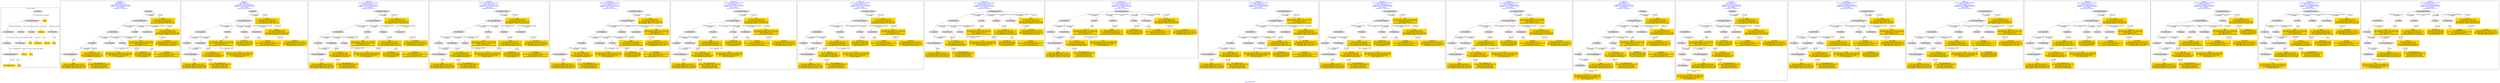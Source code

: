 digraph n0 {
fontcolor="blue"
remincross="true"
label="s16-s-hammer.xml"
subgraph cluster_0 {
label="1-correct model"
n2[style="filled",color="white",fillcolor="lightgray",label="E12_Production1"];
n3[style="filled",color="white",fillcolor="lightgray",label="E21_Person1"];
n4[style="filled",color="white",fillcolor="lightgray",label="E52_Time-Span1"];
n5[style="filled",color="white",fillcolor="lightgray",label="E82_Actor_Appellation1"];
n6[shape="plaintext",style="filled",fillcolor="gold",label="artist_uri"];
n7[style="filled",color="white",fillcolor="lightgray",label="E22_Man-Made_Object1"];
n8[style="filled",color="white",fillcolor="lightgray",label="E35_Title1"];
n9[style="filled",color="white",fillcolor="lightgray",label="E55_Type1"];
n10[shape="plaintext",style="filled",fillcolor="gold",label="description"];
n11[style="filled",color="white",fillcolor="lightgray",label="E78_Collection1"];
n12[shape="plaintext",style="filled",fillcolor="gold",label="title"];
n13[style="filled",color="white",fillcolor="lightgray",label="E38_Image1"];
n14[shape="plaintext",style="filled",fillcolor="gold",label="image"];
n15[shape="plaintext",style="filled",fillcolor="gold",label="year"];
n16[shape="plaintext",style="filled",fillcolor="gold",label="technique_uri"];
n17[shape="plaintext",style="filled",fillcolor="gold",label="technique"];
n18[shape="plaintext",style="filled",fillcolor="gold",label="name"];
n19[shape="plaintext",style="filled",fillcolor="gold",label="artist_appellation_uri"];
n20[shape="plaintext",style="filled",fillcolor="gold",label="artist"];
}
subgraph cluster_1 {
label="candidate 0\nlink coherence:1.0\nnode coherence:1.0\nconfidence:0.42532014476580765\nmapping score:0.5084400482552692\ncost:17.99901\n-precision:0.78-recall:0.78"
n22[style="filled",color="white",fillcolor="lightgray",label="E12_Production1"];
n23[style="filled",color="white",fillcolor="lightgray",label="E21_Person1"];
n24[style="filled",color="white",fillcolor="lightgray",label="E52_Time-Span2"];
n25[style="filled",color="white",fillcolor="lightgray",label="E55_Type1"];
n26[style="filled",color="white",fillcolor="lightgray",label="E82_Actor_Appellation1"];
n27[style="filled",color="white",fillcolor="lightgray",label="E22_Man-Made_Object1"];
n28[style="filled",color="white",fillcolor="lightgray",label="E35_Title1"];
n29[style="filled",color="white",fillcolor="lightgray",label="E8_Acquisition1"];
n30[style="filled",color="white",fillcolor="lightgray",label="E38_Image1"];
n31[shape="plaintext",style="filled",fillcolor="gold",label="artist\n[E82_Actor_Appellation,label,0.369]\n[E22_Man-Made_Object,P3_has_note,0.228]\n[E73_Information_Object,P3_has_note,0.222]\n[E33_Linguistic_Object,P3_has_note,0.181]"];
n32[shape="plaintext",style="filled",fillcolor="gold",label="technique_uri\n[E55_Type,classLink,0.388]\n[E57_Material,classLink,0.286]\n[E74_Group,classLink,0.269]\n[E55_Type,label,0.057]"];
n33[shape="plaintext",style="filled",fillcolor="gold",label="description\n[E8_Acquisition,P3_has_note,0.325]\n[E22_Man-Made_Object,P3_has_note,0.27]\n[E73_Information_Object,P3_has_note,0.22]\n[E30_Right,P3_has_note,0.185]"];
n34[shape="plaintext",style="filled",fillcolor="gold",label="year\n[E52_Time-Span,P82_at_some_time_within,0.46]\n[E52_Time-Span,P82a_begin_of_the_begin,0.292]\n[E12_Production,P3_has_note,0.128]\n[E35_Title,label,0.12]"];
n35[shape="plaintext",style="filled",fillcolor="gold",label="title\n[E22_Man-Made_Object,P3_has_note,0.316]\n[E73_Information_Object,P3_has_note,0.276]\n[E35_Title,label,0.214]\n[E33_Linguistic_Object,P3_has_note,0.194]"];
n36[shape="plaintext",style="filled",fillcolor="gold",label="technique\n[E55_Type,label,0.414]\n[E29_Design_or_Procedure,P3_has_note,0.313]\n[E57_Material,label,0.163]\n[E22_Man-Made_Object,P3_has_note,0.11]"];
n37[shape="plaintext",style="filled",fillcolor="gold",label="name\n[E78_Collection,label,0.345]\n[E78_Collection,classLink,0.259]\n[E22_Man-Made_Object,P3_has_note,0.209]\n[E33_Linguistic_Object,P3_has_note,0.187]"];
n38[shape="plaintext",style="filled",fillcolor="gold",label="artist_appellation_uri\n[E82_Actor_Appellation,classLink,0.782]\n[E21_Person,classLink,0.103]\n[E39_Actor,classLink,0.086]\n[E78_Collection,classLink,0.029]"];
n39[shape="plaintext",style="filled",fillcolor="gold",label="image\n[E38_Image,classLink,0.738]\n[E22_Man-Made_Object,classLink,0.113]\n[E78_Collection,classLink,0.083]\n[E22_Man-Made_Object,P3_has_note,0.065]"];
n40[shape="plaintext",style="filled",fillcolor="gold",label="artist_uri\n[E21_Person,classLink,0.354]\n[E39_Actor,classLink,0.291]\n[E82_Actor_Appellation,classLink,0.255]\n[E78_Collection,classLink,0.099]"];
}
subgraph cluster_2 {
label="candidate 1\nlink coherence:1.0\nnode coherence:1.0\nconfidence:0.42532014476580765\nmapping score:0.5084400482552692\ncost:17.99906\n-precision:0.83-recall:0.83"
n42[style="filled",color="white",fillcolor="lightgray",label="E12_Production1"];
n43[style="filled",color="white",fillcolor="lightgray",label="E21_Person1"];
n44[style="filled",color="white",fillcolor="lightgray",label="E52_Time-Span2"];
n45[style="filled",color="white",fillcolor="lightgray",label="E82_Actor_Appellation1"];
n46[style="filled",color="white",fillcolor="lightgray",label="E22_Man-Made_Object1"];
n47[style="filled",color="white",fillcolor="lightgray",label="E35_Title1"];
n48[style="filled",color="white",fillcolor="lightgray",label="E55_Type2"];
n49[style="filled",color="white",fillcolor="lightgray",label="E8_Acquisition1"];
n50[style="filled",color="white",fillcolor="lightgray",label="E38_Image1"];
n51[shape="plaintext",style="filled",fillcolor="gold",label="artist\n[E82_Actor_Appellation,label,0.369]\n[E22_Man-Made_Object,P3_has_note,0.228]\n[E73_Information_Object,P3_has_note,0.222]\n[E33_Linguistic_Object,P3_has_note,0.181]"];
n52[shape="plaintext",style="filled",fillcolor="gold",label="technique_uri\n[E55_Type,classLink,0.388]\n[E57_Material,classLink,0.286]\n[E74_Group,classLink,0.269]\n[E55_Type,label,0.057]"];
n53[shape="plaintext",style="filled",fillcolor="gold",label="technique\n[E55_Type,label,0.414]\n[E29_Design_or_Procedure,P3_has_note,0.313]\n[E57_Material,label,0.163]\n[E22_Man-Made_Object,P3_has_note,0.11]"];
n54[shape="plaintext",style="filled",fillcolor="gold",label="description\n[E8_Acquisition,P3_has_note,0.325]\n[E22_Man-Made_Object,P3_has_note,0.27]\n[E73_Information_Object,P3_has_note,0.22]\n[E30_Right,P3_has_note,0.185]"];
n55[shape="plaintext",style="filled",fillcolor="gold",label="year\n[E52_Time-Span,P82_at_some_time_within,0.46]\n[E52_Time-Span,P82a_begin_of_the_begin,0.292]\n[E12_Production,P3_has_note,0.128]\n[E35_Title,label,0.12]"];
n56[shape="plaintext",style="filled",fillcolor="gold",label="title\n[E22_Man-Made_Object,P3_has_note,0.316]\n[E73_Information_Object,P3_has_note,0.276]\n[E35_Title,label,0.214]\n[E33_Linguistic_Object,P3_has_note,0.194]"];
n57[shape="plaintext",style="filled",fillcolor="gold",label="name\n[E78_Collection,label,0.345]\n[E78_Collection,classLink,0.259]\n[E22_Man-Made_Object,P3_has_note,0.209]\n[E33_Linguistic_Object,P3_has_note,0.187]"];
n58[shape="plaintext",style="filled",fillcolor="gold",label="artist_appellation_uri\n[E82_Actor_Appellation,classLink,0.782]\n[E21_Person,classLink,0.103]\n[E39_Actor,classLink,0.086]\n[E78_Collection,classLink,0.029]"];
n59[shape="plaintext",style="filled",fillcolor="gold",label="image\n[E38_Image,classLink,0.738]\n[E22_Man-Made_Object,classLink,0.113]\n[E78_Collection,classLink,0.083]\n[E22_Man-Made_Object,P3_has_note,0.065]"];
n60[shape="plaintext",style="filled",fillcolor="gold",label="artist_uri\n[E21_Person,classLink,0.354]\n[E39_Actor,classLink,0.291]\n[E82_Actor_Appellation,classLink,0.255]\n[E78_Collection,classLink,0.099]"];
}
subgraph cluster_3 {
label="candidate 10\nlink coherence:0.9473684210526315\nnode coherence:1.0\nconfidence:0.4231356541843064\nmapping score:0.5077118847281021\ncost:18.99909\n-precision:0.68-recall:0.72"
n62[style="filled",color="white",fillcolor="lightgray",label="E12_Production1"];
n63[style="filled",color="white",fillcolor="lightgray",label="E21_Person1"];
n64[style="filled",color="white",fillcolor="lightgray",label="E52_Time-Span2"];
n65[style="filled",color="white",fillcolor="lightgray",label="E55_Type1"];
n66[style="filled",color="white",fillcolor="lightgray",label="E82_Actor_Appellation1"];
n67[style="filled",color="white",fillcolor="lightgray",label="E22_Man-Made_Object1"];
n68[style="filled",color="white",fillcolor="lightgray",label="E35_Title1"];
n69[style="filled",color="white",fillcolor="lightgray",label="E38_Image1"];
n70[style="filled",color="white",fillcolor="lightgray",label="E8_Acquisition1"];
n71[style="filled",color="white",fillcolor="lightgray",label="E33_Linguistic_Object2"];
n72[shape="plaintext",style="filled",fillcolor="gold",label="artist\n[E82_Actor_Appellation,label,0.369]\n[E22_Man-Made_Object,P3_has_note,0.228]\n[E73_Information_Object,P3_has_note,0.222]\n[E33_Linguistic_Object,P3_has_note,0.181]"];
n73[shape="plaintext",style="filled",fillcolor="gold",label="technique_uri\n[E55_Type,classLink,0.388]\n[E57_Material,classLink,0.286]\n[E74_Group,classLink,0.269]\n[E55_Type,label,0.057]"];
n74[shape="plaintext",style="filled",fillcolor="gold",label="description\n[E8_Acquisition,P3_has_note,0.325]\n[E22_Man-Made_Object,P3_has_note,0.27]\n[E73_Information_Object,P3_has_note,0.22]\n[E30_Right,P3_has_note,0.185]"];
n75[shape="plaintext",style="filled",fillcolor="gold",label="year\n[E52_Time-Span,P82_at_some_time_within,0.46]\n[E52_Time-Span,P82a_begin_of_the_begin,0.292]\n[E12_Production,P3_has_note,0.128]\n[E35_Title,label,0.12]"];
n76[shape="plaintext",style="filled",fillcolor="gold",label="title\n[E22_Man-Made_Object,P3_has_note,0.316]\n[E73_Information_Object,P3_has_note,0.276]\n[E35_Title,label,0.214]\n[E33_Linguistic_Object,P3_has_note,0.194]"];
n77[shape="plaintext",style="filled",fillcolor="gold",label="technique\n[E55_Type,label,0.414]\n[E29_Design_or_Procedure,P3_has_note,0.313]\n[E57_Material,label,0.163]\n[E22_Man-Made_Object,P3_has_note,0.11]"];
n78[shape="plaintext",style="filled",fillcolor="gold",label="artist_appellation_uri\n[E82_Actor_Appellation,classLink,0.782]\n[E21_Person,classLink,0.103]\n[E39_Actor,classLink,0.086]\n[E78_Collection,classLink,0.029]"];
n79[shape="plaintext",style="filled",fillcolor="gold",label="image\n[E38_Image,classLink,0.738]\n[E22_Man-Made_Object,classLink,0.113]\n[E78_Collection,classLink,0.083]\n[E22_Man-Made_Object,P3_has_note,0.065]"];
n80[shape="plaintext",style="filled",fillcolor="gold",label="artist_uri\n[E21_Person,classLink,0.354]\n[E39_Actor,classLink,0.291]\n[E82_Actor_Appellation,classLink,0.255]\n[E78_Collection,classLink,0.099]"];
n81[shape="plaintext",style="filled",fillcolor="gold",label="name\n[E78_Collection,label,0.345]\n[E78_Collection,classLink,0.259]\n[E22_Man-Made_Object,P3_has_note,0.209]\n[E33_Linguistic_Object,P3_has_note,0.187]"];
}
subgraph cluster_4 {
label="candidate 11\nlink coherence:0.9473684210526315\nnode coherence:1.0\nconfidence:0.4231356541843064\nmapping score:0.5077118847281021\ncost:18.9991\n-precision:0.68-recall:0.72"
n83[style="filled",color="white",fillcolor="lightgray",label="E12_Production1"];
n84[style="filled",color="white",fillcolor="lightgray",label="E21_Person1"];
n85[style="filled",color="white",fillcolor="lightgray",label="E52_Time-Span2"];
n86[style="filled",color="white",fillcolor="lightgray",label="E55_Type1"];
n87[style="filled",color="white",fillcolor="lightgray",label="E82_Actor_Appellation1"];
n88[style="filled",color="white",fillcolor="lightgray",label="E22_Man-Made_Object1"];
n89[style="filled",color="white",fillcolor="lightgray",label="E35_Title1"];
n90[style="filled",color="white",fillcolor="lightgray",label="E38_Image1"];
n91[style="filled",color="white",fillcolor="lightgray",label="E8_Acquisition1"];
n92[style="filled",color="white",fillcolor="lightgray",label="E33_Linguistic_Object1"];
n93[shape="plaintext",style="filled",fillcolor="gold",label="artist\n[E82_Actor_Appellation,label,0.369]\n[E22_Man-Made_Object,P3_has_note,0.228]\n[E73_Information_Object,P3_has_note,0.222]\n[E33_Linguistic_Object,P3_has_note,0.181]"];
n94[shape="plaintext",style="filled",fillcolor="gold",label="technique_uri\n[E55_Type,classLink,0.388]\n[E57_Material,classLink,0.286]\n[E74_Group,classLink,0.269]\n[E55_Type,label,0.057]"];
n95[shape="plaintext",style="filled",fillcolor="gold",label="description\n[E8_Acquisition,P3_has_note,0.325]\n[E22_Man-Made_Object,P3_has_note,0.27]\n[E73_Information_Object,P3_has_note,0.22]\n[E30_Right,P3_has_note,0.185]"];
n96[shape="plaintext",style="filled",fillcolor="gold",label="year\n[E52_Time-Span,P82_at_some_time_within,0.46]\n[E52_Time-Span,P82a_begin_of_the_begin,0.292]\n[E12_Production,P3_has_note,0.128]\n[E35_Title,label,0.12]"];
n97[shape="plaintext",style="filled",fillcolor="gold",label="title\n[E22_Man-Made_Object,P3_has_note,0.316]\n[E73_Information_Object,P3_has_note,0.276]\n[E35_Title,label,0.214]\n[E33_Linguistic_Object,P3_has_note,0.194]"];
n98[shape="plaintext",style="filled",fillcolor="gold",label="technique\n[E55_Type,label,0.414]\n[E29_Design_or_Procedure,P3_has_note,0.313]\n[E57_Material,label,0.163]\n[E22_Man-Made_Object,P3_has_note,0.11]"];
n99[shape="plaintext",style="filled",fillcolor="gold",label="name\n[E78_Collection,label,0.345]\n[E78_Collection,classLink,0.259]\n[E22_Man-Made_Object,P3_has_note,0.209]\n[E33_Linguistic_Object,P3_has_note,0.187]"];
n100[shape="plaintext",style="filled",fillcolor="gold",label="artist_appellation_uri\n[E82_Actor_Appellation,classLink,0.782]\n[E21_Person,classLink,0.103]\n[E39_Actor,classLink,0.086]\n[E78_Collection,classLink,0.029]"];
n101[shape="plaintext",style="filled",fillcolor="gold",label="image\n[E38_Image,classLink,0.738]\n[E22_Man-Made_Object,classLink,0.113]\n[E78_Collection,classLink,0.083]\n[E22_Man-Made_Object,P3_has_note,0.065]"];
n102[shape="plaintext",style="filled",fillcolor="gold",label="artist_uri\n[E21_Person,classLink,0.354]\n[E39_Actor,classLink,0.291]\n[E82_Actor_Appellation,classLink,0.255]\n[E78_Collection,classLink,0.099]"];
}
subgraph cluster_5 {
label="candidate 12\nlink coherence:0.9444444444444444\nnode coherence:1.0\nconfidence:0.43339657440276297\nmapping score:0.5111321914675877\ncost:17.99923\n-precision:0.61-recall:0.61"
n104[style="filled",color="white",fillcolor="lightgray",label="E12_Production1"];
n105[style="filled",color="white",fillcolor="lightgray",label="E21_Person1"];
n106[style="filled",color="white",fillcolor="lightgray",label="E52_Time-Span2"];
n107[style="filled",color="white",fillcolor="lightgray",label="E55_Type1"];
n108[style="filled",color="white",fillcolor="lightgray",label="E82_Actor_Appellation1"];
n109[style="filled",color="white",fillcolor="lightgray",label="E22_Man-Made_Object1"];
n110[style="filled",color="white",fillcolor="lightgray",label="E38_Image1"];
n111[style="filled",color="white",fillcolor="lightgray",label="E8_Acquisition1"];
n112[style="filled",color="white",fillcolor="lightgray",label="E33_Linguistic_Object2"];
n113[shape="plaintext",style="filled",fillcolor="gold",label="artist\n[E82_Actor_Appellation,label,0.369]\n[E22_Man-Made_Object,P3_has_note,0.228]\n[E73_Information_Object,P3_has_note,0.222]\n[E33_Linguistic_Object,P3_has_note,0.181]"];
n114[shape="plaintext",style="filled",fillcolor="gold",label="technique_uri\n[E55_Type,classLink,0.388]\n[E57_Material,classLink,0.286]\n[E74_Group,classLink,0.269]\n[E55_Type,label,0.057]"];
n115[shape="plaintext",style="filled",fillcolor="gold",label="description\n[E8_Acquisition,P3_has_note,0.325]\n[E22_Man-Made_Object,P3_has_note,0.27]\n[E73_Information_Object,P3_has_note,0.22]\n[E30_Right,P3_has_note,0.185]"];
n116[shape="plaintext",style="filled",fillcolor="gold",label="year\n[E52_Time-Span,P82_at_some_time_within,0.46]\n[E52_Time-Span,P82a_begin_of_the_begin,0.292]\n[E12_Production,P3_has_note,0.128]\n[E35_Title,label,0.12]"];
n117[shape="plaintext",style="filled",fillcolor="gold",label="technique\n[E55_Type,label,0.414]\n[E29_Design_or_Procedure,P3_has_note,0.313]\n[E57_Material,label,0.163]\n[E22_Man-Made_Object,P3_has_note,0.11]"];
n118[shape="plaintext",style="filled",fillcolor="gold",label="title\n[E22_Man-Made_Object,P3_has_note,0.316]\n[E73_Information_Object,P3_has_note,0.276]\n[E35_Title,label,0.214]\n[E33_Linguistic_Object,P3_has_note,0.194]"];
n119[shape="plaintext",style="filled",fillcolor="gold",label="artist_appellation_uri\n[E82_Actor_Appellation,classLink,0.782]\n[E21_Person,classLink,0.103]\n[E39_Actor,classLink,0.086]\n[E78_Collection,classLink,0.029]"];
n120[shape="plaintext",style="filled",fillcolor="gold",label="image\n[E38_Image,classLink,0.738]\n[E22_Man-Made_Object,classLink,0.113]\n[E78_Collection,classLink,0.083]\n[E22_Man-Made_Object,P3_has_note,0.065]"];
n121[shape="plaintext",style="filled",fillcolor="gold",label="artist_uri\n[E21_Person,classLink,0.354]\n[E39_Actor,classLink,0.291]\n[E82_Actor_Appellation,classLink,0.255]\n[E78_Collection,classLink,0.099]"];
n122[shape="plaintext",style="filled",fillcolor="gold",label="name\n[E78_Collection,label,0.345]\n[E78_Collection,classLink,0.259]\n[E22_Man-Made_Object,P3_has_note,0.209]\n[E33_Linguistic_Object,P3_has_note,0.187]"];
}
subgraph cluster_6 {
label="candidate 13\nlink coherence:0.9444444444444444\nnode coherence:1.0\nconfidence:0.43339657440276297\nmapping score:0.5111321914675877\ncost:17.99928\n-precision:0.67-recall:0.67"
n124[style="filled",color="white",fillcolor="lightgray",label="E12_Production1"];
n125[style="filled",color="white",fillcolor="lightgray",label="E21_Person1"];
n126[style="filled",color="white",fillcolor="lightgray",label="E52_Time-Span2"];
n127[style="filled",color="white",fillcolor="lightgray",label="E82_Actor_Appellation1"];
n128[style="filled",color="white",fillcolor="lightgray",label="E22_Man-Made_Object1"];
n129[style="filled",color="white",fillcolor="lightgray",label="E38_Image1"];
n130[style="filled",color="white",fillcolor="lightgray",label="E55_Type2"];
n131[style="filled",color="white",fillcolor="lightgray",label="E8_Acquisition1"];
n132[style="filled",color="white",fillcolor="lightgray",label="E33_Linguistic_Object2"];
n133[shape="plaintext",style="filled",fillcolor="gold",label="artist\n[E82_Actor_Appellation,label,0.369]\n[E22_Man-Made_Object,P3_has_note,0.228]\n[E73_Information_Object,P3_has_note,0.222]\n[E33_Linguistic_Object,P3_has_note,0.181]"];
n134[shape="plaintext",style="filled",fillcolor="gold",label="technique_uri\n[E55_Type,classLink,0.388]\n[E57_Material,classLink,0.286]\n[E74_Group,classLink,0.269]\n[E55_Type,label,0.057]"];
n135[shape="plaintext",style="filled",fillcolor="gold",label="technique\n[E55_Type,label,0.414]\n[E29_Design_or_Procedure,P3_has_note,0.313]\n[E57_Material,label,0.163]\n[E22_Man-Made_Object,P3_has_note,0.11]"];
n136[shape="plaintext",style="filled",fillcolor="gold",label="description\n[E8_Acquisition,P3_has_note,0.325]\n[E22_Man-Made_Object,P3_has_note,0.27]\n[E73_Information_Object,P3_has_note,0.22]\n[E30_Right,P3_has_note,0.185]"];
n137[shape="plaintext",style="filled",fillcolor="gold",label="year\n[E52_Time-Span,P82_at_some_time_within,0.46]\n[E52_Time-Span,P82a_begin_of_the_begin,0.292]\n[E12_Production,P3_has_note,0.128]\n[E35_Title,label,0.12]"];
n138[shape="plaintext",style="filled",fillcolor="gold",label="title\n[E22_Man-Made_Object,P3_has_note,0.316]\n[E73_Information_Object,P3_has_note,0.276]\n[E35_Title,label,0.214]\n[E33_Linguistic_Object,P3_has_note,0.194]"];
n139[shape="plaintext",style="filled",fillcolor="gold",label="artist_appellation_uri\n[E82_Actor_Appellation,classLink,0.782]\n[E21_Person,classLink,0.103]\n[E39_Actor,classLink,0.086]\n[E78_Collection,classLink,0.029]"];
n140[shape="plaintext",style="filled",fillcolor="gold",label="image\n[E38_Image,classLink,0.738]\n[E22_Man-Made_Object,classLink,0.113]\n[E78_Collection,classLink,0.083]\n[E22_Man-Made_Object,P3_has_note,0.065]"];
n141[shape="plaintext",style="filled",fillcolor="gold",label="artist_uri\n[E21_Person,classLink,0.354]\n[E39_Actor,classLink,0.291]\n[E82_Actor_Appellation,classLink,0.255]\n[E78_Collection,classLink,0.099]"];
n142[shape="plaintext",style="filled",fillcolor="gold",label="name\n[E78_Collection,label,0.345]\n[E78_Collection,classLink,0.259]\n[E22_Man-Made_Object,P3_has_note,0.209]\n[E33_Linguistic_Object,P3_has_note,0.187]"];
}
subgraph cluster_7 {
label="candidate 14\nlink coherence:0.9444444444444444\nnode coherence:1.0\nconfidence:0.43339657440276297\nmapping score:0.5111321914675877\ncost:17.99932\n-precision:0.67-recall:0.67"
n144[style="filled",color="white",fillcolor="lightgray",label="E12_Production1"];
n145[style="filled",color="white",fillcolor="lightgray",label="E21_Person1"];
n146[style="filled",color="white",fillcolor="lightgray",label="E52_Time-Span2"];
n147[style="filled",color="white",fillcolor="lightgray",label="E82_Actor_Appellation1"];
n148[style="filled",color="white",fillcolor="lightgray",label="E22_Man-Made_Object1"];
n149[style="filled",color="white",fillcolor="lightgray",label="E38_Image1"];
n150[style="filled",color="white",fillcolor="lightgray",label="E55_Type3"];
n151[style="filled",color="white",fillcolor="lightgray",label="E8_Acquisition1"];
n152[style="filled",color="white",fillcolor="lightgray",label="E33_Linguistic_Object2"];
n153[shape="plaintext",style="filled",fillcolor="gold",label="artist\n[E82_Actor_Appellation,label,0.369]\n[E22_Man-Made_Object,P3_has_note,0.228]\n[E73_Information_Object,P3_has_note,0.222]\n[E33_Linguistic_Object,P3_has_note,0.181]"];
n154[shape="plaintext",style="filled",fillcolor="gold",label="technique_uri\n[E55_Type,classLink,0.388]\n[E57_Material,classLink,0.286]\n[E74_Group,classLink,0.269]\n[E55_Type,label,0.057]"];
n155[shape="plaintext",style="filled",fillcolor="gold",label="description\n[E8_Acquisition,P3_has_note,0.325]\n[E22_Man-Made_Object,P3_has_note,0.27]\n[E73_Information_Object,P3_has_note,0.22]\n[E30_Right,P3_has_note,0.185]"];
n156[shape="plaintext",style="filled",fillcolor="gold",label="year\n[E52_Time-Span,P82_at_some_time_within,0.46]\n[E52_Time-Span,P82a_begin_of_the_begin,0.292]\n[E12_Production,P3_has_note,0.128]\n[E35_Title,label,0.12]"];
n157[shape="plaintext",style="filled",fillcolor="gold",label="title\n[E22_Man-Made_Object,P3_has_note,0.316]\n[E73_Information_Object,P3_has_note,0.276]\n[E35_Title,label,0.214]\n[E33_Linguistic_Object,P3_has_note,0.194]"];
n158[shape="plaintext",style="filled",fillcolor="gold",label="artist_appellation_uri\n[E82_Actor_Appellation,classLink,0.782]\n[E21_Person,classLink,0.103]\n[E39_Actor,classLink,0.086]\n[E78_Collection,classLink,0.029]"];
n159[shape="plaintext",style="filled",fillcolor="gold",label="image\n[E38_Image,classLink,0.738]\n[E22_Man-Made_Object,classLink,0.113]\n[E78_Collection,classLink,0.083]\n[E22_Man-Made_Object,P3_has_note,0.065]"];
n160[shape="plaintext",style="filled",fillcolor="gold",label="artist_uri\n[E21_Person,classLink,0.354]\n[E39_Actor,classLink,0.291]\n[E82_Actor_Appellation,classLink,0.255]\n[E78_Collection,classLink,0.099]"];
n161[shape="plaintext",style="filled",fillcolor="gold",label="technique\n[E55_Type,label,0.414]\n[E29_Design_or_Procedure,P3_has_note,0.313]\n[E57_Material,label,0.163]\n[E22_Man-Made_Object,P3_has_note,0.11]"];
n162[shape="plaintext",style="filled",fillcolor="gold",label="name\n[E78_Collection,label,0.345]\n[E78_Collection,classLink,0.259]\n[E22_Man-Made_Object,P3_has_note,0.209]\n[E33_Linguistic_Object,P3_has_note,0.187]"];
}
subgraph cluster_8 {
label="candidate 15\nlink coherence:0.9444444444444444\nnode coherence:1.0\nconfidence:0.42532014476580765\nmapping score:0.5084400482552692\ncost:17.99912\n-precision:0.72-recall:0.72"
n164[style="filled",color="white",fillcolor="lightgray",label="E12_Production1"];
n165[style="filled",color="white",fillcolor="lightgray",label="E21_Person1"];
n166[style="filled",color="white",fillcolor="lightgray",label="E52_Time-Span2"];
n167[style="filled",color="white",fillcolor="lightgray",label="E55_Type1"];
n168[style="filled",color="white",fillcolor="lightgray",label="E82_Actor_Appellation1"];
n169[style="filled",color="white",fillcolor="lightgray",label="E22_Man-Made_Object1"];
n170[style="filled",color="white",fillcolor="lightgray",label="E35_Title1"];
n171[style="filled",color="white",fillcolor="lightgray",label="E38_Image1"];
n172[style="filled",color="white",fillcolor="lightgray",label="E8_Acquisition1"];
n173[shape="plaintext",style="filled",fillcolor="gold",label="artist\n[E82_Actor_Appellation,label,0.369]\n[E22_Man-Made_Object,P3_has_note,0.228]\n[E73_Information_Object,P3_has_note,0.222]\n[E33_Linguistic_Object,P3_has_note,0.181]"];
n174[shape="plaintext",style="filled",fillcolor="gold",label="technique_uri\n[E55_Type,classLink,0.388]\n[E57_Material,classLink,0.286]\n[E74_Group,classLink,0.269]\n[E55_Type,label,0.057]"];
n175[shape="plaintext",style="filled",fillcolor="gold",label="description\n[E8_Acquisition,P3_has_note,0.325]\n[E22_Man-Made_Object,P3_has_note,0.27]\n[E73_Information_Object,P3_has_note,0.22]\n[E30_Right,P3_has_note,0.185]"];
n176[shape="plaintext",style="filled",fillcolor="gold",label="year\n[E52_Time-Span,P82_at_some_time_within,0.46]\n[E52_Time-Span,P82a_begin_of_the_begin,0.292]\n[E12_Production,P3_has_note,0.128]\n[E35_Title,label,0.12]"];
n177[shape="plaintext",style="filled",fillcolor="gold",label="title\n[E22_Man-Made_Object,P3_has_note,0.316]\n[E73_Information_Object,P3_has_note,0.276]\n[E35_Title,label,0.214]\n[E33_Linguistic_Object,P3_has_note,0.194]"];
n178[shape="plaintext",style="filled",fillcolor="gold",label="technique\n[E55_Type,label,0.414]\n[E29_Design_or_Procedure,P3_has_note,0.313]\n[E57_Material,label,0.163]\n[E22_Man-Made_Object,P3_has_note,0.11]"];
n179[shape="plaintext",style="filled",fillcolor="gold",label="name\n[E78_Collection,label,0.345]\n[E78_Collection,classLink,0.259]\n[E22_Man-Made_Object,P3_has_note,0.209]\n[E33_Linguistic_Object,P3_has_note,0.187]"];
n180[shape="plaintext",style="filled",fillcolor="gold",label="artist_appellation_uri\n[E82_Actor_Appellation,classLink,0.782]\n[E21_Person,classLink,0.103]\n[E39_Actor,classLink,0.086]\n[E78_Collection,classLink,0.029]"];
n181[shape="plaintext",style="filled",fillcolor="gold",label="image\n[E38_Image,classLink,0.738]\n[E22_Man-Made_Object,classLink,0.113]\n[E78_Collection,classLink,0.083]\n[E22_Man-Made_Object,P3_has_note,0.065]"];
n182[shape="plaintext",style="filled",fillcolor="gold",label="artist_uri\n[E21_Person,classLink,0.354]\n[E39_Actor,classLink,0.291]\n[E82_Actor_Appellation,classLink,0.255]\n[E78_Collection,classLink,0.099]"];
}
subgraph cluster_9 {
label="candidate 16\nlink coherence:0.9444444444444444\nnode coherence:1.0\nconfidence:0.42532014476580765\nmapping score:0.5084400482552692\ncost:17.99917\n-precision:0.78-recall:0.78"
n184[style="filled",color="white",fillcolor="lightgray",label="E12_Production1"];
n185[style="filled",color="white",fillcolor="lightgray",label="E21_Person1"];
n186[style="filled",color="white",fillcolor="lightgray",label="E52_Time-Span2"];
n187[style="filled",color="white",fillcolor="lightgray",label="E82_Actor_Appellation1"];
n188[style="filled",color="white",fillcolor="lightgray",label="E22_Man-Made_Object1"];
n189[style="filled",color="white",fillcolor="lightgray",label="E35_Title1"];
n190[style="filled",color="white",fillcolor="lightgray",label="E38_Image1"];
n191[style="filled",color="white",fillcolor="lightgray",label="E55_Type2"];
n192[style="filled",color="white",fillcolor="lightgray",label="E8_Acquisition1"];
n193[shape="plaintext",style="filled",fillcolor="gold",label="artist\n[E82_Actor_Appellation,label,0.369]\n[E22_Man-Made_Object,P3_has_note,0.228]\n[E73_Information_Object,P3_has_note,0.222]\n[E33_Linguistic_Object,P3_has_note,0.181]"];
n194[shape="plaintext",style="filled",fillcolor="gold",label="technique_uri\n[E55_Type,classLink,0.388]\n[E57_Material,classLink,0.286]\n[E74_Group,classLink,0.269]\n[E55_Type,label,0.057]"];
n195[shape="plaintext",style="filled",fillcolor="gold",label="technique\n[E55_Type,label,0.414]\n[E29_Design_or_Procedure,P3_has_note,0.313]\n[E57_Material,label,0.163]\n[E22_Man-Made_Object,P3_has_note,0.11]"];
n196[shape="plaintext",style="filled",fillcolor="gold",label="description\n[E8_Acquisition,P3_has_note,0.325]\n[E22_Man-Made_Object,P3_has_note,0.27]\n[E73_Information_Object,P3_has_note,0.22]\n[E30_Right,P3_has_note,0.185]"];
n197[shape="plaintext",style="filled",fillcolor="gold",label="year\n[E52_Time-Span,P82_at_some_time_within,0.46]\n[E52_Time-Span,P82a_begin_of_the_begin,0.292]\n[E12_Production,P3_has_note,0.128]\n[E35_Title,label,0.12]"];
n198[shape="plaintext",style="filled",fillcolor="gold",label="title\n[E22_Man-Made_Object,P3_has_note,0.316]\n[E73_Information_Object,P3_has_note,0.276]\n[E35_Title,label,0.214]\n[E33_Linguistic_Object,P3_has_note,0.194]"];
n199[shape="plaintext",style="filled",fillcolor="gold",label="name\n[E78_Collection,label,0.345]\n[E78_Collection,classLink,0.259]\n[E22_Man-Made_Object,P3_has_note,0.209]\n[E33_Linguistic_Object,P3_has_note,0.187]"];
n200[shape="plaintext",style="filled",fillcolor="gold",label="artist_appellation_uri\n[E82_Actor_Appellation,classLink,0.782]\n[E21_Person,classLink,0.103]\n[E39_Actor,classLink,0.086]\n[E78_Collection,classLink,0.029]"];
n201[shape="plaintext",style="filled",fillcolor="gold",label="image\n[E38_Image,classLink,0.738]\n[E22_Man-Made_Object,classLink,0.113]\n[E78_Collection,classLink,0.083]\n[E22_Man-Made_Object,P3_has_note,0.065]"];
n202[shape="plaintext",style="filled",fillcolor="gold",label="artist_uri\n[E21_Person,classLink,0.354]\n[E39_Actor,classLink,0.291]\n[E82_Actor_Appellation,classLink,0.255]\n[E78_Collection,classLink,0.099]"];
}
subgraph cluster_10 {
label="candidate 17\nlink coherence:0.9444444444444444\nnode coherence:1.0\nconfidence:0.42339286846430985\nmapping score:0.5077976228214366\ncost:17.99923\n-precision:0.61-recall:0.61"
n204[style="filled",color="white",fillcolor="lightgray",label="E12_Production1"];
n205[style="filled",color="white",fillcolor="lightgray",label="E21_Person1"];
n206[style="filled",color="white",fillcolor="lightgray",label="E52_Time-Span2"];
n207[style="filled",color="white",fillcolor="lightgray",label="E55_Type1"];
n208[style="filled",color="white",fillcolor="lightgray",label="E82_Actor_Appellation1"];
n209[style="filled",color="white",fillcolor="lightgray",label="E22_Man-Made_Object1"];
n210[style="filled",color="white",fillcolor="lightgray",label="E38_Image1"];
n211[style="filled",color="white",fillcolor="lightgray",label="E8_Acquisition1"];
n212[style="filled",color="white",fillcolor="lightgray",label="E33_Linguistic_Object2"];
n213[shape="plaintext",style="filled",fillcolor="gold",label="artist\n[E82_Actor_Appellation,label,0.369]\n[E22_Man-Made_Object,P3_has_note,0.228]\n[E73_Information_Object,P3_has_note,0.222]\n[E33_Linguistic_Object,P3_has_note,0.181]"];
n214[shape="plaintext",style="filled",fillcolor="gold",label="technique_uri\n[E55_Type,classLink,0.388]\n[E57_Material,classLink,0.286]\n[E74_Group,classLink,0.269]\n[E55_Type,label,0.057]"];
n215[shape="plaintext",style="filled",fillcolor="gold",label="description\n[E8_Acquisition,P3_has_note,0.325]\n[E22_Man-Made_Object,P3_has_note,0.27]\n[E73_Information_Object,P3_has_note,0.22]\n[E30_Right,P3_has_note,0.185]"];
n216[shape="plaintext",style="filled",fillcolor="gold",label="year\n[E52_Time-Span,P82_at_some_time_within,0.46]\n[E52_Time-Span,P82a_begin_of_the_begin,0.292]\n[E12_Production,P3_has_note,0.128]\n[E35_Title,label,0.12]"];
n217[shape="plaintext",style="filled",fillcolor="gold",label="technique\n[E55_Type,label,0.414]\n[E29_Design_or_Procedure,P3_has_note,0.313]\n[E57_Material,label,0.163]\n[E22_Man-Made_Object,P3_has_note,0.11]"];
n218[shape="plaintext",style="filled",fillcolor="gold",label="name\n[E78_Collection,label,0.345]\n[E78_Collection,classLink,0.259]\n[E22_Man-Made_Object,P3_has_note,0.209]\n[E33_Linguistic_Object,P3_has_note,0.187]"];
n219[shape="plaintext",style="filled",fillcolor="gold",label="artist_appellation_uri\n[E82_Actor_Appellation,classLink,0.782]\n[E21_Person,classLink,0.103]\n[E39_Actor,classLink,0.086]\n[E78_Collection,classLink,0.029]"];
n220[shape="plaintext",style="filled",fillcolor="gold",label="image\n[E38_Image,classLink,0.738]\n[E22_Man-Made_Object,classLink,0.113]\n[E78_Collection,classLink,0.083]\n[E22_Man-Made_Object,P3_has_note,0.065]"];
n221[shape="plaintext",style="filled",fillcolor="gold",label="artist_uri\n[E21_Person,classLink,0.354]\n[E39_Actor,classLink,0.291]\n[E82_Actor_Appellation,classLink,0.255]\n[E78_Collection,classLink,0.099]"];
n222[shape="plaintext",style="filled",fillcolor="gold",label="title\n[E22_Man-Made_Object,P3_has_note,0.316]\n[E73_Information_Object,P3_has_note,0.276]\n[E35_Title,label,0.214]\n[E33_Linguistic_Object,P3_has_note,0.194]"];
}
subgraph cluster_11 {
label="candidate 18\nlink coherence:0.9444444444444444\nnode coherence:1.0\nconfidence:0.42339286846430985\nmapping score:0.5077976228214366\ncost:17.99928\n-precision:0.67-recall:0.67"
n224[style="filled",color="white",fillcolor="lightgray",label="E12_Production1"];
n225[style="filled",color="white",fillcolor="lightgray",label="E21_Person1"];
n226[style="filled",color="white",fillcolor="lightgray",label="E52_Time-Span2"];
n227[style="filled",color="white",fillcolor="lightgray",label="E82_Actor_Appellation1"];
n228[style="filled",color="white",fillcolor="lightgray",label="E22_Man-Made_Object1"];
n229[style="filled",color="white",fillcolor="lightgray",label="E38_Image1"];
n230[style="filled",color="white",fillcolor="lightgray",label="E55_Type2"];
n231[style="filled",color="white",fillcolor="lightgray",label="E8_Acquisition1"];
n232[style="filled",color="white",fillcolor="lightgray",label="E33_Linguistic_Object2"];
n233[shape="plaintext",style="filled",fillcolor="gold",label="artist\n[E82_Actor_Appellation,label,0.369]\n[E22_Man-Made_Object,P3_has_note,0.228]\n[E73_Information_Object,P3_has_note,0.222]\n[E33_Linguistic_Object,P3_has_note,0.181]"];
n234[shape="plaintext",style="filled",fillcolor="gold",label="technique_uri\n[E55_Type,classLink,0.388]\n[E57_Material,classLink,0.286]\n[E74_Group,classLink,0.269]\n[E55_Type,label,0.057]"];
n235[shape="plaintext",style="filled",fillcolor="gold",label="technique\n[E55_Type,label,0.414]\n[E29_Design_or_Procedure,P3_has_note,0.313]\n[E57_Material,label,0.163]\n[E22_Man-Made_Object,P3_has_note,0.11]"];
n236[shape="plaintext",style="filled",fillcolor="gold",label="description\n[E8_Acquisition,P3_has_note,0.325]\n[E22_Man-Made_Object,P3_has_note,0.27]\n[E73_Information_Object,P3_has_note,0.22]\n[E30_Right,P3_has_note,0.185]"];
n237[shape="plaintext",style="filled",fillcolor="gold",label="year\n[E52_Time-Span,P82_at_some_time_within,0.46]\n[E52_Time-Span,P82a_begin_of_the_begin,0.292]\n[E12_Production,P3_has_note,0.128]\n[E35_Title,label,0.12]"];
n238[shape="plaintext",style="filled",fillcolor="gold",label="name\n[E78_Collection,label,0.345]\n[E78_Collection,classLink,0.259]\n[E22_Man-Made_Object,P3_has_note,0.209]\n[E33_Linguistic_Object,P3_has_note,0.187]"];
n239[shape="plaintext",style="filled",fillcolor="gold",label="artist_appellation_uri\n[E82_Actor_Appellation,classLink,0.782]\n[E21_Person,classLink,0.103]\n[E39_Actor,classLink,0.086]\n[E78_Collection,classLink,0.029]"];
n240[shape="plaintext",style="filled",fillcolor="gold",label="image\n[E38_Image,classLink,0.738]\n[E22_Man-Made_Object,classLink,0.113]\n[E78_Collection,classLink,0.083]\n[E22_Man-Made_Object,P3_has_note,0.065]"];
n241[shape="plaintext",style="filled",fillcolor="gold",label="artist_uri\n[E21_Person,classLink,0.354]\n[E39_Actor,classLink,0.291]\n[E82_Actor_Appellation,classLink,0.255]\n[E78_Collection,classLink,0.099]"];
n242[shape="plaintext",style="filled",fillcolor="gold",label="title\n[E22_Man-Made_Object,P3_has_note,0.316]\n[E73_Information_Object,P3_has_note,0.276]\n[E35_Title,label,0.214]\n[E33_Linguistic_Object,P3_has_note,0.194]"];
}
subgraph cluster_12 {
label="candidate 19\nlink coherence:0.9444444444444444\nnode coherence:1.0\nconfidence:0.42339286846430985\nmapping score:0.5077976228214366\ncost:17.99932\n-precision:0.67-recall:0.67"
n244[style="filled",color="white",fillcolor="lightgray",label="E12_Production1"];
n245[style="filled",color="white",fillcolor="lightgray",label="E21_Person1"];
n246[style="filled",color="white",fillcolor="lightgray",label="E52_Time-Span2"];
n247[style="filled",color="white",fillcolor="lightgray",label="E82_Actor_Appellation1"];
n248[style="filled",color="white",fillcolor="lightgray",label="E22_Man-Made_Object1"];
n249[style="filled",color="white",fillcolor="lightgray",label="E38_Image1"];
n250[style="filled",color="white",fillcolor="lightgray",label="E55_Type3"];
n251[style="filled",color="white",fillcolor="lightgray",label="E8_Acquisition1"];
n252[style="filled",color="white",fillcolor="lightgray",label="E33_Linguistic_Object2"];
n253[shape="plaintext",style="filled",fillcolor="gold",label="artist\n[E82_Actor_Appellation,label,0.369]\n[E22_Man-Made_Object,P3_has_note,0.228]\n[E73_Information_Object,P3_has_note,0.222]\n[E33_Linguistic_Object,P3_has_note,0.181]"];
n254[shape="plaintext",style="filled",fillcolor="gold",label="technique_uri\n[E55_Type,classLink,0.388]\n[E57_Material,classLink,0.286]\n[E74_Group,classLink,0.269]\n[E55_Type,label,0.057]"];
n255[shape="plaintext",style="filled",fillcolor="gold",label="description\n[E8_Acquisition,P3_has_note,0.325]\n[E22_Man-Made_Object,P3_has_note,0.27]\n[E73_Information_Object,P3_has_note,0.22]\n[E30_Right,P3_has_note,0.185]"];
n256[shape="plaintext",style="filled",fillcolor="gold",label="year\n[E52_Time-Span,P82_at_some_time_within,0.46]\n[E52_Time-Span,P82a_begin_of_the_begin,0.292]\n[E12_Production,P3_has_note,0.128]\n[E35_Title,label,0.12]"];
n257[shape="plaintext",style="filled",fillcolor="gold",label="name\n[E78_Collection,label,0.345]\n[E78_Collection,classLink,0.259]\n[E22_Man-Made_Object,P3_has_note,0.209]\n[E33_Linguistic_Object,P3_has_note,0.187]"];
n258[shape="plaintext",style="filled",fillcolor="gold",label="artist_appellation_uri\n[E82_Actor_Appellation,classLink,0.782]\n[E21_Person,classLink,0.103]\n[E39_Actor,classLink,0.086]\n[E78_Collection,classLink,0.029]"];
n259[shape="plaintext",style="filled",fillcolor="gold",label="image\n[E38_Image,classLink,0.738]\n[E22_Man-Made_Object,classLink,0.113]\n[E78_Collection,classLink,0.083]\n[E22_Man-Made_Object,P3_has_note,0.065]"];
n260[shape="plaintext",style="filled",fillcolor="gold",label="artist_uri\n[E21_Person,classLink,0.354]\n[E39_Actor,classLink,0.291]\n[E82_Actor_Appellation,classLink,0.255]\n[E78_Collection,classLink,0.099]"];
n261[shape="plaintext",style="filled",fillcolor="gold",label="technique\n[E55_Type,label,0.414]\n[E29_Design_or_Procedure,P3_has_note,0.313]\n[E57_Material,label,0.163]\n[E22_Man-Made_Object,P3_has_note,0.11]"];
n262[shape="plaintext",style="filled",fillcolor="gold",label="title\n[E22_Man-Made_Object,P3_has_note,0.316]\n[E73_Information_Object,P3_has_note,0.276]\n[E35_Title,label,0.214]\n[E33_Linguistic_Object,P3_has_note,0.194]"];
}
subgraph cluster_13 {
label="candidate 2\nlink coherence:1.0\nnode coherence:1.0\nconfidence:0.42532014476580765\nmapping score:0.5084400482552692\ncost:18.99893\n-precision:0.68-recall:0.72"
n264[style="filled",color="white",fillcolor="lightgray",label="E12_Production1"];
n265[style="filled",color="white",fillcolor="lightgray",label="E21_Person1"];
n266[style="filled",color="white",fillcolor="lightgray",label="E55_Type1"];
n267[style="filled",color="white",fillcolor="lightgray",label="E67_Birth1"];
n268[style="filled",color="white",fillcolor="lightgray",label="E82_Actor_Appellation1"];
n269[style="filled",color="white",fillcolor="lightgray",label="E22_Man-Made_Object1"];
n270[style="filled",color="white",fillcolor="lightgray",label="E35_Title1"];
n271[style="filled",color="white",fillcolor="lightgray",label="E8_Acquisition1"];
n272[style="filled",color="white",fillcolor="lightgray",label="E38_Image1"];
n273[style="filled",color="white",fillcolor="lightgray",label="E52_Time-Span1"];
n274[shape="plaintext",style="filled",fillcolor="gold",label="artist\n[E82_Actor_Appellation,label,0.369]\n[E22_Man-Made_Object,P3_has_note,0.228]\n[E73_Information_Object,P3_has_note,0.222]\n[E33_Linguistic_Object,P3_has_note,0.181]"];
n275[shape="plaintext",style="filled",fillcolor="gold",label="technique_uri\n[E55_Type,classLink,0.388]\n[E57_Material,classLink,0.286]\n[E74_Group,classLink,0.269]\n[E55_Type,label,0.057]"];
n276[shape="plaintext",style="filled",fillcolor="gold",label="year\n[E52_Time-Span,P82_at_some_time_within,0.46]\n[E52_Time-Span,P82a_begin_of_the_begin,0.292]\n[E12_Production,P3_has_note,0.128]\n[E35_Title,label,0.12]"];
n277[shape="plaintext",style="filled",fillcolor="gold",label="description\n[E8_Acquisition,P3_has_note,0.325]\n[E22_Man-Made_Object,P3_has_note,0.27]\n[E73_Information_Object,P3_has_note,0.22]\n[E30_Right,P3_has_note,0.185]"];
n278[shape="plaintext",style="filled",fillcolor="gold",label="title\n[E22_Man-Made_Object,P3_has_note,0.316]\n[E73_Information_Object,P3_has_note,0.276]\n[E35_Title,label,0.214]\n[E33_Linguistic_Object,P3_has_note,0.194]"];
n279[shape="plaintext",style="filled",fillcolor="gold",label="technique\n[E55_Type,label,0.414]\n[E29_Design_or_Procedure,P3_has_note,0.313]\n[E57_Material,label,0.163]\n[E22_Man-Made_Object,P3_has_note,0.11]"];
n280[shape="plaintext",style="filled",fillcolor="gold",label="name\n[E78_Collection,label,0.345]\n[E78_Collection,classLink,0.259]\n[E22_Man-Made_Object,P3_has_note,0.209]\n[E33_Linguistic_Object,P3_has_note,0.187]"];
n281[shape="plaintext",style="filled",fillcolor="gold",label="artist_appellation_uri\n[E82_Actor_Appellation,classLink,0.782]\n[E21_Person,classLink,0.103]\n[E39_Actor,classLink,0.086]\n[E78_Collection,classLink,0.029]"];
n282[shape="plaintext",style="filled",fillcolor="gold",label="image\n[E38_Image,classLink,0.738]\n[E22_Man-Made_Object,classLink,0.113]\n[E78_Collection,classLink,0.083]\n[E22_Man-Made_Object,P3_has_note,0.065]"];
n283[shape="plaintext",style="filled",fillcolor="gold",label="artist_uri\n[E21_Person,classLink,0.354]\n[E39_Actor,classLink,0.291]\n[E82_Actor_Appellation,classLink,0.255]\n[E78_Collection,classLink,0.099]"];
}
subgraph cluster_14 {
label="candidate 3\nlink coherence:1.0\nnode coherence:1.0\nconfidence:0.42532014476580765\nmapping score:0.5084400482552692\ncost:18.99898\n-precision:0.74-recall:0.78"
n285[style="filled",color="white",fillcolor="lightgray",label="E12_Production1"];
n286[style="filled",color="white",fillcolor="lightgray",label="E21_Person1"];
n287[style="filled",color="white",fillcolor="lightgray",label="E67_Birth1"];
n288[style="filled",color="white",fillcolor="lightgray",label="E82_Actor_Appellation1"];
n289[style="filled",color="white",fillcolor="lightgray",label="E22_Man-Made_Object1"];
n290[style="filled",color="white",fillcolor="lightgray",label="E35_Title1"];
n291[style="filled",color="white",fillcolor="lightgray",label="E55_Type2"];
n292[style="filled",color="white",fillcolor="lightgray",label="E8_Acquisition1"];
n293[style="filled",color="white",fillcolor="lightgray",label="E38_Image1"];
n294[style="filled",color="white",fillcolor="lightgray",label="E52_Time-Span1"];
n295[shape="plaintext",style="filled",fillcolor="gold",label="artist\n[E82_Actor_Appellation,label,0.369]\n[E22_Man-Made_Object,P3_has_note,0.228]\n[E73_Information_Object,P3_has_note,0.222]\n[E33_Linguistic_Object,P3_has_note,0.181]"];
n296[shape="plaintext",style="filled",fillcolor="gold",label="technique_uri\n[E55_Type,classLink,0.388]\n[E57_Material,classLink,0.286]\n[E74_Group,classLink,0.269]\n[E55_Type,label,0.057]"];
n297[shape="plaintext",style="filled",fillcolor="gold",label="year\n[E52_Time-Span,P82_at_some_time_within,0.46]\n[E52_Time-Span,P82a_begin_of_the_begin,0.292]\n[E12_Production,P3_has_note,0.128]\n[E35_Title,label,0.12]"];
n298[shape="plaintext",style="filled",fillcolor="gold",label="technique\n[E55_Type,label,0.414]\n[E29_Design_or_Procedure,P3_has_note,0.313]\n[E57_Material,label,0.163]\n[E22_Man-Made_Object,P3_has_note,0.11]"];
n299[shape="plaintext",style="filled",fillcolor="gold",label="description\n[E8_Acquisition,P3_has_note,0.325]\n[E22_Man-Made_Object,P3_has_note,0.27]\n[E73_Information_Object,P3_has_note,0.22]\n[E30_Right,P3_has_note,0.185]"];
n300[shape="plaintext",style="filled",fillcolor="gold",label="title\n[E22_Man-Made_Object,P3_has_note,0.316]\n[E73_Information_Object,P3_has_note,0.276]\n[E35_Title,label,0.214]\n[E33_Linguistic_Object,P3_has_note,0.194]"];
n301[shape="plaintext",style="filled",fillcolor="gold",label="name\n[E78_Collection,label,0.345]\n[E78_Collection,classLink,0.259]\n[E22_Man-Made_Object,P3_has_note,0.209]\n[E33_Linguistic_Object,P3_has_note,0.187]"];
n302[shape="plaintext",style="filled",fillcolor="gold",label="artist_appellation_uri\n[E82_Actor_Appellation,classLink,0.782]\n[E21_Person,classLink,0.103]\n[E39_Actor,classLink,0.086]\n[E78_Collection,classLink,0.029]"];
n303[shape="plaintext",style="filled",fillcolor="gold",label="image\n[E38_Image,classLink,0.738]\n[E22_Man-Made_Object,classLink,0.113]\n[E78_Collection,classLink,0.083]\n[E22_Man-Made_Object,P3_has_note,0.065]"];
n304[shape="plaintext",style="filled",fillcolor="gold",label="artist_uri\n[E21_Person,classLink,0.354]\n[E39_Actor,classLink,0.291]\n[E82_Actor_Appellation,classLink,0.255]\n[E78_Collection,classLink,0.099]"];
}
subgraph cluster_15 {
label="candidate 4\nlink coherence:0.9473684210526315\nnode coherence:1.0\nconfidence:0.43339657440276297\nmapping score:0.49446552480092104\ncost:18.99919\n-precision:0.58-recall:0.61"
n306[style="filled",color="white",fillcolor="lightgray",label="E12_Production1"];
n307[style="filled",color="white",fillcolor="lightgray",label="E21_Person1"];
n308[style="filled",color="white",fillcolor="lightgray",label="E52_Time-Span2"];
n309[style="filled",color="white",fillcolor="lightgray",label="E55_Type1"];
n310[style="filled",color="white",fillcolor="lightgray",label="E82_Actor_Appellation1"];
n311[style="filled",color="white",fillcolor="lightgray",label="E22_Man-Made_Object1"];
n312[style="filled",color="white",fillcolor="lightgray",label="E38_Image1"];
n313[style="filled",color="white",fillcolor="lightgray",label="E55_Type2"];
n314[style="filled",color="white",fillcolor="lightgray",label="E8_Acquisition1"];
n315[style="filled",color="white",fillcolor="lightgray",label="E33_Linguistic_Object2"];
n316[shape="plaintext",style="filled",fillcolor="gold",label="artist\n[E82_Actor_Appellation,label,0.369]\n[E22_Man-Made_Object,P3_has_note,0.228]\n[E73_Information_Object,P3_has_note,0.222]\n[E33_Linguistic_Object,P3_has_note,0.181]"];
n317[shape="plaintext",style="filled",fillcolor="gold",label="technique_uri\n[E55_Type,classLink,0.388]\n[E57_Material,classLink,0.286]\n[E74_Group,classLink,0.269]\n[E55_Type,label,0.057]"];
n318[shape="plaintext",style="filled",fillcolor="gold",label="technique\n[E55_Type,label,0.414]\n[E29_Design_or_Procedure,P3_has_note,0.313]\n[E57_Material,label,0.163]\n[E22_Man-Made_Object,P3_has_note,0.11]"];
n319[shape="plaintext",style="filled",fillcolor="gold",label="description\n[E8_Acquisition,P3_has_note,0.325]\n[E22_Man-Made_Object,P3_has_note,0.27]\n[E73_Information_Object,P3_has_note,0.22]\n[E30_Right,P3_has_note,0.185]"];
n320[shape="plaintext",style="filled",fillcolor="gold",label="year\n[E52_Time-Span,P82_at_some_time_within,0.46]\n[E52_Time-Span,P82a_begin_of_the_begin,0.292]\n[E12_Production,P3_has_note,0.128]\n[E35_Title,label,0.12]"];
n321[shape="plaintext",style="filled",fillcolor="gold",label="title\n[E22_Man-Made_Object,P3_has_note,0.316]\n[E73_Information_Object,P3_has_note,0.276]\n[E35_Title,label,0.214]\n[E33_Linguistic_Object,P3_has_note,0.194]"];
n322[shape="plaintext",style="filled",fillcolor="gold",label="artist_appellation_uri\n[E82_Actor_Appellation,classLink,0.782]\n[E21_Person,classLink,0.103]\n[E39_Actor,classLink,0.086]\n[E78_Collection,classLink,0.029]"];
n323[shape="plaintext",style="filled",fillcolor="gold",label="image\n[E38_Image,classLink,0.738]\n[E22_Man-Made_Object,classLink,0.113]\n[E78_Collection,classLink,0.083]\n[E22_Man-Made_Object,P3_has_note,0.065]"];
n324[shape="plaintext",style="filled",fillcolor="gold",label="artist_uri\n[E21_Person,classLink,0.354]\n[E39_Actor,classLink,0.291]\n[E82_Actor_Appellation,classLink,0.255]\n[E78_Collection,classLink,0.099]"];
n325[shape="plaintext",style="filled",fillcolor="gold",label="name\n[E78_Collection,label,0.345]\n[E78_Collection,classLink,0.259]\n[E22_Man-Made_Object,P3_has_note,0.209]\n[E33_Linguistic_Object,P3_has_note,0.187]"];
}
subgraph cluster_16 {
label="candidate 5\nlink coherence:0.9473684210526315\nnode coherence:1.0\nconfidence:0.43339657440276297\nmapping score:0.49446552480092104\ncost:18.99923\n-precision:0.58-recall:0.61"
n327[style="filled",color="white",fillcolor="lightgray",label="E12_Production1"];
n328[style="filled",color="white",fillcolor="lightgray",label="E21_Person1"];
n329[style="filled",color="white",fillcolor="lightgray",label="E52_Time-Span2"];
n330[style="filled",color="white",fillcolor="lightgray",label="E55_Type1"];
n331[style="filled",color="white",fillcolor="lightgray",label="E82_Actor_Appellation1"];
n332[style="filled",color="white",fillcolor="lightgray",label="E22_Man-Made_Object1"];
n333[style="filled",color="white",fillcolor="lightgray",label="E38_Image1"];
n334[style="filled",color="white",fillcolor="lightgray",label="E55_Type3"];
n335[style="filled",color="white",fillcolor="lightgray",label="E8_Acquisition1"];
n336[style="filled",color="white",fillcolor="lightgray",label="E33_Linguistic_Object2"];
n337[shape="plaintext",style="filled",fillcolor="gold",label="artist\n[E82_Actor_Appellation,label,0.369]\n[E22_Man-Made_Object,P3_has_note,0.228]\n[E73_Information_Object,P3_has_note,0.222]\n[E33_Linguistic_Object,P3_has_note,0.181]"];
n338[shape="plaintext",style="filled",fillcolor="gold",label="technique_uri\n[E55_Type,classLink,0.388]\n[E57_Material,classLink,0.286]\n[E74_Group,classLink,0.269]\n[E55_Type,label,0.057]"];
n339[shape="plaintext",style="filled",fillcolor="gold",label="description\n[E8_Acquisition,P3_has_note,0.325]\n[E22_Man-Made_Object,P3_has_note,0.27]\n[E73_Information_Object,P3_has_note,0.22]\n[E30_Right,P3_has_note,0.185]"];
n340[shape="plaintext",style="filled",fillcolor="gold",label="year\n[E52_Time-Span,P82_at_some_time_within,0.46]\n[E52_Time-Span,P82a_begin_of_the_begin,0.292]\n[E12_Production,P3_has_note,0.128]\n[E35_Title,label,0.12]"];
n341[shape="plaintext",style="filled",fillcolor="gold",label="title\n[E22_Man-Made_Object,P3_has_note,0.316]\n[E73_Information_Object,P3_has_note,0.276]\n[E35_Title,label,0.214]\n[E33_Linguistic_Object,P3_has_note,0.194]"];
n342[shape="plaintext",style="filled",fillcolor="gold",label="artist_appellation_uri\n[E82_Actor_Appellation,classLink,0.782]\n[E21_Person,classLink,0.103]\n[E39_Actor,classLink,0.086]\n[E78_Collection,classLink,0.029]"];
n343[shape="plaintext",style="filled",fillcolor="gold",label="image\n[E38_Image,classLink,0.738]\n[E22_Man-Made_Object,classLink,0.113]\n[E78_Collection,classLink,0.083]\n[E22_Man-Made_Object,P3_has_note,0.065]"];
n344[shape="plaintext",style="filled",fillcolor="gold",label="artist_uri\n[E21_Person,classLink,0.354]\n[E39_Actor,classLink,0.291]\n[E82_Actor_Appellation,classLink,0.255]\n[E78_Collection,classLink,0.099]"];
n345[shape="plaintext",style="filled",fillcolor="gold",label="technique\n[E55_Type,label,0.414]\n[E29_Design_or_Procedure,P3_has_note,0.313]\n[E57_Material,label,0.163]\n[E22_Man-Made_Object,P3_has_note,0.11]"];
n346[shape="plaintext",style="filled",fillcolor="gold",label="name\n[E78_Collection,label,0.345]\n[E78_Collection,classLink,0.259]\n[E22_Man-Made_Object,P3_has_note,0.209]\n[E33_Linguistic_Object,P3_has_note,0.187]"];
}
subgraph cluster_17 {
label="candidate 6\nlink coherence:0.9473684210526315\nnode coherence:1.0\nconfidence:0.43339657440276297\nmapping score:0.49446552480092104\ncost:18.99928\n-precision:0.58-recall:0.61"
n348[style="filled",color="white",fillcolor="lightgray",label="E12_Production1"];
n349[style="filled",color="white",fillcolor="lightgray",label="E21_Person1"];
n350[style="filled",color="white",fillcolor="lightgray",label="E52_Time-Span2"];
n351[style="filled",color="white",fillcolor="lightgray",label="E82_Actor_Appellation1"];
n352[style="filled",color="white",fillcolor="lightgray",label="E22_Man-Made_Object1"];
n353[style="filled",color="white",fillcolor="lightgray",label="E38_Image1"];
n354[style="filled",color="white",fillcolor="lightgray",label="E55_Type2"];
n355[style="filled",color="white",fillcolor="lightgray",label="E55_Type3"];
n356[style="filled",color="white",fillcolor="lightgray",label="E8_Acquisition1"];
n357[style="filled",color="white",fillcolor="lightgray",label="E33_Linguistic_Object2"];
n358[shape="plaintext",style="filled",fillcolor="gold",label="artist\n[E82_Actor_Appellation,label,0.369]\n[E22_Man-Made_Object,P3_has_note,0.228]\n[E73_Information_Object,P3_has_note,0.222]\n[E33_Linguistic_Object,P3_has_note,0.181]"];
n359[shape="plaintext",style="filled",fillcolor="gold",label="technique_uri\n[E55_Type,classLink,0.388]\n[E57_Material,classLink,0.286]\n[E74_Group,classLink,0.269]\n[E55_Type,label,0.057]"];
n360[shape="plaintext",style="filled",fillcolor="gold",label="description\n[E8_Acquisition,P3_has_note,0.325]\n[E22_Man-Made_Object,P3_has_note,0.27]\n[E73_Information_Object,P3_has_note,0.22]\n[E30_Right,P3_has_note,0.185]"];
n361[shape="plaintext",style="filled",fillcolor="gold",label="year\n[E52_Time-Span,P82_at_some_time_within,0.46]\n[E52_Time-Span,P82a_begin_of_the_begin,0.292]\n[E12_Production,P3_has_note,0.128]\n[E35_Title,label,0.12]"];
n362[shape="plaintext",style="filled",fillcolor="gold",label="title\n[E22_Man-Made_Object,P3_has_note,0.316]\n[E73_Information_Object,P3_has_note,0.276]\n[E35_Title,label,0.214]\n[E33_Linguistic_Object,P3_has_note,0.194]"];
n363[shape="plaintext",style="filled",fillcolor="gold",label="artist_appellation_uri\n[E82_Actor_Appellation,classLink,0.782]\n[E21_Person,classLink,0.103]\n[E39_Actor,classLink,0.086]\n[E78_Collection,classLink,0.029]"];
n364[shape="plaintext",style="filled",fillcolor="gold",label="image\n[E38_Image,classLink,0.738]\n[E22_Man-Made_Object,classLink,0.113]\n[E78_Collection,classLink,0.083]\n[E22_Man-Made_Object,P3_has_note,0.065]"];
n365[shape="plaintext",style="filled",fillcolor="gold",label="artist_uri\n[E21_Person,classLink,0.354]\n[E39_Actor,classLink,0.291]\n[E82_Actor_Appellation,classLink,0.255]\n[E78_Collection,classLink,0.099]"];
n366[shape="plaintext",style="filled",fillcolor="gold",label="technique\n[E55_Type,label,0.414]\n[E29_Design_or_Procedure,P3_has_note,0.313]\n[E57_Material,label,0.163]\n[E22_Man-Made_Object,P3_has_note,0.11]"];
n367[shape="plaintext",style="filled",fillcolor="gold",label="name\n[E78_Collection,label,0.345]\n[E78_Collection,classLink,0.259]\n[E22_Man-Made_Object,P3_has_note,0.209]\n[E33_Linguistic_Object,P3_has_note,0.187]"];
}
subgraph cluster_18 {
label="candidate 7\nlink coherence:0.9473684210526315\nnode coherence:1.0\nconfidence:0.43339657440276297\nmapping score:0.49446552480092104\ncost:18.99932\n-precision:0.58-recall:0.61"
n369[style="filled",color="white",fillcolor="lightgray",label="E12_Production1"];
n370[style="filled",color="white",fillcolor="lightgray",label="E21_Person1"];
n371[style="filled",color="white",fillcolor="lightgray",label="E52_Time-Span2"];
n372[style="filled",color="white",fillcolor="lightgray",label="E82_Actor_Appellation1"];
n373[style="filled",color="white",fillcolor="lightgray",label="E22_Man-Made_Object1"];
n374[style="filled",color="white",fillcolor="lightgray",label="E38_Image1"];
n375[style="filled",color="white",fillcolor="lightgray",label="E55_Type3"];
n376[style="filled",color="white",fillcolor="lightgray",label="E8_Acquisition1"];
n377[style="filled",color="white",fillcolor="lightgray",label="E33_Linguistic_Object2"];
n378[style="filled",color="white",fillcolor="lightgray",label="E55_Type4"];
n379[shape="plaintext",style="filled",fillcolor="gold",label="artist\n[E82_Actor_Appellation,label,0.369]\n[E22_Man-Made_Object,P3_has_note,0.228]\n[E73_Information_Object,P3_has_note,0.222]\n[E33_Linguistic_Object,P3_has_note,0.181]"];
n380[shape="plaintext",style="filled",fillcolor="gold",label="technique_uri\n[E55_Type,classLink,0.388]\n[E57_Material,classLink,0.286]\n[E74_Group,classLink,0.269]\n[E55_Type,label,0.057]"];
n381[shape="plaintext",style="filled",fillcolor="gold",label="description\n[E8_Acquisition,P3_has_note,0.325]\n[E22_Man-Made_Object,P3_has_note,0.27]\n[E73_Information_Object,P3_has_note,0.22]\n[E30_Right,P3_has_note,0.185]"];
n382[shape="plaintext",style="filled",fillcolor="gold",label="year\n[E52_Time-Span,P82_at_some_time_within,0.46]\n[E52_Time-Span,P82a_begin_of_the_begin,0.292]\n[E12_Production,P3_has_note,0.128]\n[E35_Title,label,0.12]"];
n383[shape="plaintext",style="filled",fillcolor="gold",label="title\n[E22_Man-Made_Object,P3_has_note,0.316]\n[E73_Information_Object,P3_has_note,0.276]\n[E35_Title,label,0.214]\n[E33_Linguistic_Object,P3_has_note,0.194]"];
n384[shape="plaintext",style="filled",fillcolor="gold",label="artist_appellation_uri\n[E82_Actor_Appellation,classLink,0.782]\n[E21_Person,classLink,0.103]\n[E39_Actor,classLink,0.086]\n[E78_Collection,classLink,0.029]"];
n385[shape="plaintext",style="filled",fillcolor="gold",label="image\n[E38_Image,classLink,0.738]\n[E22_Man-Made_Object,classLink,0.113]\n[E78_Collection,classLink,0.083]\n[E22_Man-Made_Object,P3_has_note,0.065]"];
n386[shape="plaintext",style="filled",fillcolor="gold",label="artist_uri\n[E21_Person,classLink,0.354]\n[E39_Actor,classLink,0.291]\n[E82_Actor_Appellation,classLink,0.255]\n[E78_Collection,classLink,0.099]"];
n387[shape="plaintext",style="filled",fillcolor="gold",label="technique\n[E55_Type,label,0.414]\n[E29_Design_or_Procedure,P3_has_note,0.313]\n[E57_Material,label,0.163]\n[E22_Man-Made_Object,P3_has_note,0.11]"];
n388[shape="plaintext",style="filled",fillcolor="gold",label="name\n[E78_Collection,label,0.345]\n[E78_Collection,classLink,0.259]\n[E22_Man-Made_Object,P3_has_note,0.209]\n[E33_Linguistic_Object,P3_has_note,0.187]"];
}
subgraph cluster_19 {
label="candidate 8\nlink coherence:0.9473684210526315\nnode coherence:1.0\nconfidence:0.42532014476580765\nmapping score:0.5084400482552692\ncost:18.99904\n-precision:0.63-recall:0.67"
n390[style="filled",color="white",fillcolor="lightgray",label="E12_Production1"];
n391[style="filled",color="white",fillcolor="lightgray",label="E21_Person1"];
n392[style="filled",color="white",fillcolor="lightgray",label="E55_Type1"];
n393[style="filled",color="white",fillcolor="lightgray",label="E67_Birth1"];
n394[style="filled",color="white",fillcolor="lightgray",label="E82_Actor_Appellation1"];
n395[style="filled",color="white",fillcolor="lightgray",label="E22_Man-Made_Object1"];
n396[style="filled",color="white",fillcolor="lightgray",label="E35_Title1"];
n397[style="filled",color="white",fillcolor="lightgray",label="E38_Image1"];
n398[style="filled",color="white",fillcolor="lightgray",label="E8_Acquisition1"];
n399[style="filled",color="white",fillcolor="lightgray",label="E52_Time-Span1"];
n400[shape="plaintext",style="filled",fillcolor="gold",label="artist\n[E82_Actor_Appellation,label,0.369]\n[E22_Man-Made_Object,P3_has_note,0.228]\n[E73_Information_Object,P3_has_note,0.222]\n[E33_Linguistic_Object,P3_has_note,0.181]"];
n401[shape="plaintext",style="filled",fillcolor="gold",label="technique_uri\n[E55_Type,classLink,0.388]\n[E57_Material,classLink,0.286]\n[E74_Group,classLink,0.269]\n[E55_Type,label,0.057]"];
n402[shape="plaintext",style="filled",fillcolor="gold",label="year\n[E52_Time-Span,P82_at_some_time_within,0.46]\n[E52_Time-Span,P82a_begin_of_the_begin,0.292]\n[E12_Production,P3_has_note,0.128]\n[E35_Title,label,0.12]"];
n403[shape="plaintext",style="filled",fillcolor="gold",label="description\n[E8_Acquisition,P3_has_note,0.325]\n[E22_Man-Made_Object,P3_has_note,0.27]\n[E73_Information_Object,P3_has_note,0.22]\n[E30_Right,P3_has_note,0.185]"];
n404[shape="plaintext",style="filled",fillcolor="gold",label="title\n[E22_Man-Made_Object,P3_has_note,0.316]\n[E73_Information_Object,P3_has_note,0.276]\n[E35_Title,label,0.214]\n[E33_Linguistic_Object,P3_has_note,0.194]"];
n405[shape="plaintext",style="filled",fillcolor="gold",label="technique\n[E55_Type,label,0.414]\n[E29_Design_or_Procedure,P3_has_note,0.313]\n[E57_Material,label,0.163]\n[E22_Man-Made_Object,P3_has_note,0.11]"];
n406[shape="plaintext",style="filled",fillcolor="gold",label="name\n[E78_Collection,label,0.345]\n[E78_Collection,classLink,0.259]\n[E22_Man-Made_Object,P3_has_note,0.209]\n[E33_Linguistic_Object,P3_has_note,0.187]"];
n407[shape="plaintext",style="filled",fillcolor="gold",label="artist_appellation_uri\n[E82_Actor_Appellation,classLink,0.782]\n[E21_Person,classLink,0.103]\n[E39_Actor,classLink,0.086]\n[E78_Collection,classLink,0.029]"];
n408[shape="plaintext",style="filled",fillcolor="gold",label="image\n[E38_Image,classLink,0.738]\n[E22_Man-Made_Object,classLink,0.113]\n[E78_Collection,classLink,0.083]\n[E22_Man-Made_Object,P3_has_note,0.065]"];
n409[shape="plaintext",style="filled",fillcolor="gold",label="artist_uri\n[E21_Person,classLink,0.354]\n[E39_Actor,classLink,0.291]\n[E82_Actor_Appellation,classLink,0.255]\n[E78_Collection,classLink,0.099]"];
}
subgraph cluster_20 {
label="candidate 9\nlink coherence:0.9473684210526315\nnode coherence:1.0\nconfidence:0.42532014476580765\nmapping score:0.5084400482552692\ncost:18.99909\n-precision:0.68-recall:0.72"
n411[style="filled",color="white",fillcolor="lightgray",label="E12_Production1"];
n412[style="filled",color="white",fillcolor="lightgray",label="E21_Person1"];
n413[style="filled",color="white",fillcolor="lightgray",label="E67_Birth1"];
n414[style="filled",color="white",fillcolor="lightgray",label="E82_Actor_Appellation1"];
n415[style="filled",color="white",fillcolor="lightgray",label="E22_Man-Made_Object1"];
n416[style="filled",color="white",fillcolor="lightgray",label="E35_Title1"];
n417[style="filled",color="white",fillcolor="lightgray",label="E38_Image1"];
n418[style="filled",color="white",fillcolor="lightgray",label="E55_Type2"];
n419[style="filled",color="white",fillcolor="lightgray",label="E8_Acquisition1"];
n420[style="filled",color="white",fillcolor="lightgray",label="E52_Time-Span1"];
n421[shape="plaintext",style="filled",fillcolor="gold",label="artist\n[E82_Actor_Appellation,label,0.369]\n[E22_Man-Made_Object,P3_has_note,0.228]\n[E73_Information_Object,P3_has_note,0.222]\n[E33_Linguistic_Object,P3_has_note,0.181]"];
n422[shape="plaintext",style="filled",fillcolor="gold",label="technique_uri\n[E55_Type,classLink,0.388]\n[E57_Material,classLink,0.286]\n[E74_Group,classLink,0.269]\n[E55_Type,label,0.057]"];
n423[shape="plaintext",style="filled",fillcolor="gold",label="year\n[E52_Time-Span,P82_at_some_time_within,0.46]\n[E52_Time-Span,P82a_begin_of_the_begin,0.292]\n[E12_Production,P3_has_note,0.128]\n[E35_Title,label,0.12]"];
n424[shape="plaintext",style="filled",fillcolor="gold",label="technique\n[E55_Type,label,0.414]\n[E29_Design_or_Procedure,P3_has_note,0.313]\n[E57_Material,label,0.163]\n[E22_Man-Made_Object,P3_has_note,0.11]"];
n425[shape="plaintext",style="filled",fillcolor="gold",label="description\n[E8_Acquisition,P3_has_note,0.325]\n[E22_Man-Made_Object,P3_has_note,0.27]\n[E73_Information_Object,P3_has_note,0.22]\n[E30_Right,P3_has_note,0.185]"];
n426[shape="plaintext",style="filled",fillcolor="gold",label="title\n[E22_Man-Made_Object,P3_has_note,0.316]\n[E73_Information_Object,P3_has_note,0.276]\n[E35_Title,label,0.214]\n[E33_Linguistic_Object,P3_has_note,0.194]"];
n427[shape="plaintext",style="filled",fillcolor="gold",label="name\n[E78_Collection,label,0.345]\n[E78_Collection,classLink,0.259]\n[E22_Man-Made_Object,P3_has_note,0.209]\n[E33_Linguistic_Object,P3_has_note,0.187]"];
n428[shape="plaintext",style="filled",fillcolor="gold",label="artist_appellation_uri\n[E82_Actor_Appellation,classLink,0.782]\n[E21_Person,classLink,0.103]\n[E39_Actor,classLink,0.086]\n[E78_Collection,classLink,0.029]"];
n429[shape="plaintext",style="filled",fillcolor="gold",label="image\n[E38_Image,classLink,0.738]\n[E22_Man-Made_Object,classLink,0.113]\n[E78_Collection,classLink,0.083]\n[E22_Man-Made_Object,P3_has_note,0.065]"];
n430[shape="plaintext",style="filled",fillcolor="gold",label="artist_uri\n[E21_Person,classLink,0.354]\n[E39_Actor,classLink,0.291]\n[E82_Actor_Appellation,classLink,0.255]\n[E78_Collection,classLink,0.099]"];
}
n2 -> n3[color="brown",fontcolor="black",label="P14_carried_out_by"]
n2 -> n4[color="brown",fontcolor="black",label="P4_has_time-span"]
n3 -> n5[color="brown",fontcolor="black",label="P131_is_identified_by"]
n3 -> n6[color="brown",fontcolor="black",label="classLink"]
n7 -> n8[color="brown",fontcolor="black",label="P102_has_title"]
n7 -> n2[color="brown",fontcolor="black",label="P108i_was_produced_by"]
n7 -> n9[color="brown",fontcolor="black",label="P2_has_type"]
n7 -> n10[color="brown",fontcolor="black",label="P3_has_note"]
n7 -> n11[color="brown",fontcolor="black",label="P46i_forms_part_of"]
n8 -> n12[color="brown",fontcolor="black",label="label"]
n13 -> n7[color="brown",fontcolor="black",label="P138_represents"]
n13 -> n14[color="brown",fontcolor="black",label="classLink"]
n4 -> n15[color="brown",fontcolor="black",label="P82_at_some_time_within"]
n9 -> n16[color="brown",fontcolor="black",label="classLink"]
n9 -> n17[color="brown",fontcolor="black",label="label"]
n11 -> n18[color="brown",fontcolor="black",label="label"]
n5 -> n19[color="brown",fontcolor="black",label="classLink"]
n5 -> n20[color="brown",fontcolor="black",label="label"]
n22 -> n23[color="brown",fontcolor="black",label="P14_carried_out_by\nw=0.99985"]
n22 -> n24[color="brown",fontcolor="black",label="P4_has_time-span\nw=0.9999"]
n22 -> n25[color="brown",fontcolor="black",label="P32_used_general_technique\nw=0.99991"]
n23 -> n26[color="brown",fontcolor="black",label="P131_is_identified_by\nw=0.99985"]
n27 -> n22[color="brown",fontcolor="black",label="P108i_was_produced_by\nw=0.99984"]
n27 -> n28[color="brown",fontcolor="black",label="P102_has_title\nw=0.99986"]
n27 -> n29[color="brown",fontcolor="black",label="P24i_changed_ownership_through\nw=0.99991"]
n30 -> n27[color="brown",fontcolor="black",label="P138_represents\nw=0.99989"]
n26 -> n31[color="brown",fontcolor="black",label="label\nw=1.0"]
n25 -> n32[color="brown",fontcolor="black",label="classLink\nw=1.0"]
n29 -> n33[color="brown",fontcolor="black",label="P3_has_note\nw=1.0"]
n24 -> n34[color="brown",fontcolor="black",label="P82_at_some_time_within\nw=1.0"]
n28 -> n35[color="brown",fontcolor="black",label="label\nw=1.0"]
n25 -> n36[color="brown",fontcolor="black",label="label\nw=1.0"]
n27 -> n37[color="brown",fontcolor="black",label="P3_has_note\nw=1.0"]
n26 -> n38[color="brown",fontcolor="black",label="classLink\nw=1.0"]
n30 -> n39[color="brown",fontcolor="black",label="classLink\nw=1.0"]
n23 -> n40[color="brown",fontcolor="black",label="classLink\nw=1.0"]
n42 -> n43[color="brown",fontcolor="black",label="P14_carried_out_by\nw=0.99985"]
n42 -> n44[color="brown",fontcolor="black",label="P4_has_time-span\nw=0.9999"]
n43 -> n45[color="brown",fontcolor="black",label="P131_is_identified_by\nw=0.99985"]
n46 -> n42[color="brown",fontcolor="black",label="P108i_was_produced_by\nw=0.99984"]
n46 -> n47[color="brown",fontcolor="black",label="P102_has_title\nw=0.99986"]
n46 -> n48[color="brown",fontcolor="black",label="P2_has_type\nw=0.99996"]
n46 -> n49[color="brown",fontcolor="black",label="P24i_changed_ownership_through\nw=0.99991"]
n50 -> n46[color="brown",fontcolor="black",label="P138_represents\nw=0.99989"]
n45 -> n51[color="brown",fontcolor="black",label="label\nw=1.0"]
n48 -> n52[color="brown",fontcolor="black",label="classLink\nw=1.0"]
n48 -> n53[color="brown",fontcolor="black",label="label\nw=1.0"]
n49 -> n54[color="brown",fontcolor="black",label="P3_has_note\nw=1.0"]
n44 -> n55[color="brown",fontcolor="black",label="P82_at_some_time_within\nw=1.0"]
n47 -> n56[color="brown",fontcolor="black",label="label\nw=1.0"]
n46 -> n57[color="brown",fontcolor="black",label="P3_has_note\nw=1.0"]
n45 -> n58[color="brown",fontcolor="black",label="classLink\nw=1.0"]
n50 -> n59[color="brown",fontcolor="black",label="classLink\nw=1.0"]
n43 -> n60[color="brown",fontcolor="black",label="classLink\nw=1.0"]
n62 -> n63[color="brown",fontcolor="black",label="P14_carried_out_by\nw=0.99985"]
n62 -> n64[color="brown",fontcolor="black",label="P4_has_time-span\nw=0.9999"]
n62 -> n65[color="brown",fontcolor="black",label="P32_used_general_technique\nw=0.99991"]
n63 -> n66[color="brown",fontcolor="black",label="P131_is_identified_by\nw=0.99985"]
n67 -> n62[color="brown",fontcolor="black",label="P108i_was_produced_by\nw=0.99984"]
n67 -> n68[color="brown",fontcolor="black",label="P102_has_title\nw=0.99986"]
n67 -> n69[color="brown",fontcolor="black",label="P138i_has_representation\nw=1.0"]
n67 -> n70[color="brown",fontcolor="black",label="P24i_changed_ownership_through\nw=0.99991"]
n71 -> n67[color="brown",fontcolor="black",label="P129_is_about\nw=0.99997"]
n66 -> n72[color="brown",fontcolor="black",label="label\nw=1.0"]
n65 -> n73[color="brown",fontcolor="black",label="classLink\nw=1.0"]
n70 -> n74[color="brown",fontcolor="black",label="P3_has_note\nw=1.0"]
n64 -> n75[color="brown",fontcolor="black",label="P82_at_some_time_within\nw=1.0"]
n68 -> n76[color="brown",fontcolor="black",label="label\nw=1.0"]
n65 -> n77[color="brown",fontcolor="black",label="label\nw=1.0"]
n66 -> n78[color="brown",fontcolor="black",label="classLink\nw=1.0"]
n69 -> n79[color="brown",fontcolor="black",label="classLink\nw=1.0"]
n63 -> n80[color="brown",fontcolor="black",label="classLink\nw=1.0"]
n71 -> n81[color="brown",fontcolor="black",label="P3_has_note\nw=1.0"]
n83 -> n84[color="brown",fontcolor="black",label="P14_carried_out_by\nw=0.99985"]
n83 -> n85[color="brown",fontcolor="black",label="P4_has_time-span\nw=0.9999"]
n83 -> n86[color="brown",fontcolor="black",label="P32_used_general_technique\nw=0.99991"]
n84 -> n87[color="brown",fontcolor="black",label="P131_is_identified_by\nw=0.99985"]
n88 -> n83[color="brown",fontcolor="black",label="P108i_was_produced_by\nw=0.99984"]
n88 -> n89[color="brown",fontcolor="black",label="P102_has_title\nw=0.99986"]
n88 -> n90[color="brown",fontcolor="black",label="P138i_has_representation\nw=1.0"]
n88 -> n91[color="brown",fontcolor="black",label="P24i_changed_ownership_through\nw=0.99991"]
n92 -> n88[color="brown",fontcolor="black",label="P129_is_about\nw=0.99998"]
n87 -> n93[color="brown",fontcolor="black",label="label\nw=1.0"]
n86 -> n94[color="brown",fontcolor="black",label="classLink\nw=1.0"]
n91 -> n95[color="brown",fontcolor="black",label="P3_has_note\nw=1.0"]
n85 -> n96[color="brown",fontcolor="black",label="P82_at_some_time_within\nw=1.0"]
n89 -> n97[color="brown",fontcolor="black",label="label\nw=1.0"]
n86 -> n98[color="brown",fontcolor="black",label="label\nw=1.0"]
n92 -> n99[color="brown",fontcolor="black",label="P3_has_note\nw=1.0"]
n87 -> n100[color="brown",fontcolor="black",label="classLink\nw=1.0"]
n90 -> n101[color="brown",fontcolor="black",label="classLink\nw=1.0"]
n84 -> n102[color="brown",fontcolor="black",label="classLink\nw=1.0"]
n104 -> n105[color="brown",fontcolor="black",label="P14_carried_out_by\nw=0.99985"]
n104 -> n106[color="brown",fontcolor="black",label="P4_has_time-span\nw=0.9999"]
n104 -> n107[color="brown",fontcolor="black",label="P32_used_general_technique\nw=0.99991"]
n105 -> n108[color="brown",fontcolor="black",label="P131_is_identified_by\nw=0.99985"]
n109 -> n104[color="brown",fontcolor="black",label="P108i_was_produced_by\nw=0.99984"]
n109 -> n110[color="brown",fontcolor="black",label="P138i_has_representation\nw=1.0"]
n109 -> n111[color="brown",fontcolor="black",label="P24i_changed_ownership_through\nw=0.99991"]
n112 -> n109[color="brown",fontcolor="black",label="P129_is_about\nw=0.99997"]
n108 -> n113[color="brown",fontcolor="black",label="label\nw=1.0"]
n107 -> n114[color="brown",fontcolor="black",label="classLink\nw=1.0"]
n111 -> n115[color="brown",fontcolor="black",label="P3_has_note\nw=1.0"]
n106 -> n116[color="brown",fontcolor="black",label="P82_at_some_time_within\nw=1.0"]
n107 -> n117[color="brown",fontcolor="black",label="label\nw=1.0"]
n109 -> n118[color="brown",fontcolor="black",label="P3_has_note\nw=1.0"]
n108 -> n119[color="brown",fontcolor="black",label="classLink\nw=1.0"]
n110 -> n120[color="brown",fontcolor="black",label="classLink\nw=1.0"]
n105 -> n121[color="brown",fontcolor="black",label="classLink\nw=1.0"]
n112 -> n122[color="brown",fontcolor="black",label="P3_has_note\nw=1.0"]
n124 -> n125[color="brown",fontcolor="black",label="P14_carried_out_by\nw=0.99985"]
n124 -> n126[color="brown",fontcolor="black",label="P4_has_time-span\nw=0.9999"]
n125 -> n127[color="brown",fontcolor="black",label="P131_is_identified_by\nw=0.99985"]
n128 -> n124[color="brown",fontcolor="black",label="P108i_was_produced_by\nw=0.99984"]
n128 -> n129[color="brown",fontcolor="black",label="P138i_has_representation\nw=1.0"]
n128 -> n130[color="brown",fontcolor="black",label="P2_has_type\nw=0.99996"]
n128 -> n131[color="brown",fontcolor="black",label="P24i_changed_ownership_through\nw=0.99991"]
n132 -> n128[color="brown",fontcolor="black",label="P129_is_about\nw=0.99997"]
n127 -> n133[color="brown",fontcolor="black",label="label\nw=1.0"]
n130 -> n134[color="brown",fontcolor="black",label="classLink\nw=1.0"]
n130 -> n135[color="brown",fontcolor="black",label="label\nw=1.0"]
n131 -> n136[color="brown",fontcolor="black",label="P3_has_note\nw=1.0"]
n126 -> n137[color="brown",fontcolor="black",label="P82_at_some_time_within\nw=1.0"]
n128 -> n138[color="brown",fontcolor="black",label="P3_has_note\nw=1.0"]
n127 -> n139[color="brown",fontcolor="black",label="classLink\nw=1.0"]
n129 -> n140[color="brown",fontcolor="black",label="classLink\nw=1.0"]
n125 -> n141[color="brown",fontcolor="black",label="classLink\nw=1.0"]
n132 -> n142[color="brown",fontcolor="black",label="P3_has_note\nw=1.0"]
n144 -> n145[color="brown",fontcolor="black",label="P14_carried_out_by\nw=0.99985"]
n144 -> n146[color="brown",fontcolor="black",label="P4_has_time-span\nw=0.9999"]
n145 -> n147[color="brown",fontcolor="black",label="P131_is_identified_by\nw=0.99985"]
n148 -> n144[color="brown",fontcolor="black",label="P108i_was_produced_by\nw=0.99984"]
n148 -> n149[color="brown",fontcolor="black",label="P138i_has_representation\nw=1.0"]
n148 -> n150[color="brown",fontcolor="black",label="P2_has_type\nw=1.0"]
n148 -> n151[color="brown",fontcolor="black",label="P24i_changed_ownership_through\nw=0.99991"]
n152 -> n148[color="brown",fontcolor="black",label="P129_is_about\nw=0.99997"]
n147 -> n153[color="brown",fontcolor="black",label="label\nw=1.0"]
n150 -> n154[color="brown",fontcolor="black",label="classLink\nw=1.0"]
n151 -> n155[color="brown",fontcolor="black",label="P3_has_note\nw=1.0"]
n146 -> n156[color="brown",fontcolor="black",label="P82_at_some_time_within\nw=1.0"]
n148 -> n157[color="brown",fontcolor="black",label="P3_has_note\nw=1.0"]
n147 -> n158[color="brown",fontcolor="black",label="classLink\nw=1.0"]
n149 -> n159[color="brown",fontcolor="black",label="classLink\nw=1.0"]
n145 -> n160[color="brown",fontcolor="black",label="classLink\nw=1.0"]
n150 -> n161[color="brown",fontcolor="black",label="label\nw=1.0"]
n152 -> n162[color="brown",fontcolor="black",label="P3_has_note\nw=1.0"]
n164 -> n165[color="brown",fontcolor="black",label="P14_carried_out_by\nw=0.99985"]
n164 -> n166[color="brown",fontcolor="black",label="P4_has_time-span\nw=0.9999"]
n164 -> n167[color="brown",fontcolor="black",label="P32_used_general_technique\nw=0.99991"]
n165 -> n168[color="brown",fontcolor="black",label="P131_is_identified_by\nw=0.99985"]
n169 -> n164[color="brown",fontcolor="black",label="P108i_was_produced_by\nw=0.99984"]
n169 -> n170[color="brown",fontcolor="black",label="P102_has_title\nw=0.99986"]
n169 -> n171[color="brown",fontcolor="black",label="P138i_has_representation\nw=1.0"]
n169 -> n172[color="brown",fontcolor="black",label="P24i_changed_ownership_through\nw=0.99991"]
n168 -> n173[color="brown",fontcolor="black",label="label\nw=1.0"]
n167 -> n174[color="brown",fontcolor="black",label="classLink\nw=1.0"]
n172 -> n175[color="brown",fontcolor="black",label="P3_has_note\nw=1.0"]
n166 -> n176[color="brown",fontcolor="black",label="P82_at_some_time_within\nw=1.0"]
n170 -> n177[color="brown",fontcolor="black",label="label\nw=1.0"]
n167 -> n178[color="brown",fontcolor="black",label="label\nw=1.0"]
n169 -> n179[color="brown",fontcolor="black",label="P3_has_note\nw=1.0"]
n168 -> n180[color="brown",fontcolor="black",label="classLink\nw=1.0"]
n171 -> n181[color="brown",fontcolor="black",label="classLink\nw=1.0"]
n165 -> n182[color="brown",fontcolor="black",label="classLink\nw=1.0"]
n184 -> n185[color="brown",fontcolor="black",label="P14_carried_out_by\nw=0.99985"]
n184 -> n186[color="brown",fontcolor="black",label="P4_has_time-span\nw=0.9999"]
n185 -> n187[color="brown",fontcolor="black",label="P131_is_identified_by\nw=0.99985"]
n188 -> n184[color="brown",fontcolor="black",label="P108i_was_produced_by\nw=0.99984"]
n188 -> n189[color="brown",fontcolor="black",label="P102_has_title\nw=0.99986"]
n188 -> n190[color="brown",fontcolor="black",label="P138i_has_representation\nw=1.0"]
n188 -> n191[color="brown",fontcolor="black",label="P2_has_type\nw=0.99996"]
n188 -> n192[color="brown",fontcolor="black",label="P24i_changed_ownership_through\nw=0.99991"]
n187 -> n193[color="brown",fontcolor="black",label="label\nw=1.0"]
n191 -> n194[color="brown",fontcolor="black",label="classLink\nw=1.0"]
n191 -> n195[color="brown",fontcolor="black",label="label\nw=1.0"]
n192 -> n196[color="brown",fontcolor="black",label="P3_has_note\nw=1.0"]
n186 -> n197[color="brown",fontcolor="black",label="P82_at_some_time_within\nw=1.0"]
n189 -> n198[color="brown",fontcolor="black",label="label\nw=1.0"]
n188 -> n199[color="brown",fontcolor="black",label="P3_has_note\nw=1.0"]
n187 -> n200[color="brown",fontcolor="black",label="classLink\nw=1.0"]
n190 -> n201[color="brown",fontcolor="black",label="classLink\nw=1.0"]
n185 -> n202[color="brown",fontcolor="black",label="classLink\nw=1.0"]
n204 -> n205[color="brown",fontcolor="black",label="P14_carried_out_by\nw=0.99985"]
n204 -> n206[color="brown",fontcolor="black",label="P4_has_time-span\nw=0.9999"]
n204 -> n207[color="brown",fontcolor="black",label="P32_used_general_technique\nw=0.99991"]
n205 -> n208[color="brown",fontcolor="black",label="P131_is_identified_by\nw=0.99985"]
n209 -> n204[color="brown",fontcolor="black",label="P108i_was_produced_by\nw=0.99984"]
n209 -> n210[color="brown",fontcolor="black",label="P138i_has_representation\nw=1.0"]
n209 -> n211[color="brown",fontcolor="black",label="P24i_changed_ownership_through\nw=0.99991"]
n212 -> n209[color="brown",fontcolor="black",label="P129_is_about\nw=0.99997"]
n208 -> n213[color="brown",fontcolor="black",label="label\nw=1.0"]
n207 -> n214[color="brown",fontcolor="black",label="classLink\nw=1.0"]
n211 -> n215[color="brown",fontcolor="black",label="P3_has_note\nw=1.0"]
n206 -> n216[color="brown",fontcolor="black",label="P82_at_some_time_within\nw=1.0"]
n207 -> n217[color="brown",fontcolor="black",label="label\nw=1.0"]
n209 -> n218[color="brown",fontcolor="black",label="P3_has_note\nw=1.0"]
n208 -> n219[color="brown",fontcolor="black",label="classLink\nw=1.0"]
n210 -> n220[color="brown",fontcolor="black",label="classLink\nw=1.0"]
n205 -> n221[color="brown",fontcolor="black",label="classLink\nw=1.0"]
n212 -> n222[color="brown",fontcolor="black",label="P3_has_note\nw=1.0"]
n224 -> n225[color="brown",fontcolor="black",label="P14_carried_out_by\nw=0.99985"]
n224 -> n226[color="brown",fontcolor="black",label="P4_has_time-span\nw=0.9999"]
n225 -> n227[color="brown",fontcolor="black",label="P131_is_identified_by\nw=0.99985"]
n228 -> n224[color="brown",fontcolor="black",label="P108i_was_produced_by\nw=0.99984"]
n228 -> n229[color="brown",fontcolor="black",label="P138i_has_representation\nw=1.0"]
n228 -> n230[color="brown",fontcolor="black",label="P2_has_type\nw=0.99996"]
n228 -> n231[color="brown",fontcolor="black",label="P24i_changed_ownership_through\nw=0.99991"]
n232 -> n228[color="brown",fontcolor="black",label="P129_is_about\nw=0.99997"]
n227 -> n233[color="brown",fontcolor="black",label="label\nw=1.0"]
n230 -> n234[color="brown",fontcolor="black",label="classLink\nw=1.0"]
n230 -> n235[color="brown",fontcolor="black",label="label\nw=1.0"]
n231 -> n236[color="brown",fontcolor="black",label="P3_has_note\nw=1.0"]
n226 -> n237[color="brown",fontcolor="black",label="P82_at_some_time_within\nw=1.0"]
n228 -> n238[color="brown",fontcolor="black",label="P3_has_note\nw=1.0"]
n227 -> n239[color="brown",fontcolor="black",label="classLink\nw=1.0"]
n229 -> n240[color="brown",fontcolor="black",label="classLink\nw=1.0"]
n225 -> n241[color="brown",fontcolor="black",label="classLink\nw=1.0"]
n232 -> n242[color="brown",fontcolor="black",label="P3_has_note\nw=1.0"]
n244 -> n245[color="brown",fontcolor="black",label="P14_carried_out_by\nw=0.99985"]
n244 -> n246[color="brown",fontcolor="black",label="P4_has_time-span\nw=0.9999"]
n245 -> n247[color="brown",fontcolor="black",label="P131_is_identified_by\nw=0.99985"]
n248 -> n244[color="brown",fontcolor="black",label="P108i_was_produced_by\nw=0.99984"]
n248 -> n249[color="brown",fontcolor="black",label="P138i_has_representation\nw=1.0"]
n248 -> n250[color="brown",fontcolor="black",label="P2_has_type\nw=1.0"]
n248 -> n251[color="brown",fontcolor="black",label="P24i_changed_ownership_through\nw=0.99991"]
n252 -> n248[color="brown",fontcolor="black",label="P129_is_about\nw=0.99997"]
n247 -> n253[color="brown",fontcolor="black",label="label\nw=1.0"]
n250 -> n254[color="brown",fontcolor="black",label="classLink\nw=1.0"]
n251 -> n255[color="brown",fontcolor="black",label="P3_has_note\nw=1.0"]
n246 -> n256[color="brown",fontcolor="black",label="P82_at_some_time_within\nw=1.0"]
n248 -> n257[color="brown",fontcolor="black",label="P3_has_note\nw=1.0"]
n247 -> n258[color="brown",fontcolor="black",label="classLink\nw=1.0"]
n249 -> n259[color="brown",fontcolor="black",label="classLink\nw=1.0"]
n245 -> n260[color="brown",fontcolor="black",label="classLink\nw=1.0"]
n250 -> n261[color="brown",fontcolor="black",label="label\nw=1.0"]
n252 -> n262[color="brown",fontcolor="black",label="P3_has_note\nw=1.0"]
n264 -> n265[color="brown",fontcolor="black",label="P14_carried_out_by\nw=0.99985"]
n264 -> n266[color="brown",fontcolor="black",label="P32_used_general_technique\nw=0.99991"]
n265 -> n267[color="brown",fontcolor="black",label="P98i_was_born\nw=0.99989"]
n265 -> n268[color="brown",fontcolor="black",label="P131_is_identified_by\nw=0.99985"]
n269 -> n264[color="brown",fontcolor="black",label="P108i_was_produced_by\nw=0.99984"]
n269 -> n270[color="brown",fontcolor="black",label="P102_has_title\nw=0.99986"]
n269 -> n271[color="brown",fontcolor="black",label="P24i_changed_ownership_through\nw=0.99991"]
n272 -> n269[color="brown",fontcolor="black",label="P138_represents\nw=0.99989"]
n267 -> n273[color="brown",fontcolor="black",label="P4_has_time-span\nw=0.99993"]
n268 -> n274[color="brown",fontcolor="black",label="label\nw=1.0"]
n266 -> n275[color="brown",fontcolor="black",label="classLink\nw=1.0"]
n273 -> n276[color="brown",fontcolor="black",label="P82_at_some_time_within\nw=1.0"]
n271 -> n277[color="brown",fontcolor="black",label="P3_has_note\nw=1.0"]
n270 -> n278[color="brown",fontcolor="black",label="label\nw=1.0"]
n266 -> n279[color="brown",fontcolor="black",label="label\nw=1.0"]
n269 -> n280[color="brown",fontcolor="black",label="P3_has_note\nw=1.0"]
n268 -> n281[color="brown",fontcolor="black",label="classLink\nw=1.0"]
n272 -> n282[color="brown",fontcolor="black",label="classLink\nw=1.0"]
n265 -> n283[color="brown",fontcolor="black",label="classLink\nw=1.0"]
n285 -> n286[color="brown",fontcolor="black",label="P14_carried_out_by\nw=0.99985"]
n286 -> n287[color="brown",fontcolor="black",label="P98i_was_born\nw=0.99989"]
n286 -> n288[color="brown",fontcolor="black",label="P131_is_identified_by\nw=0.99985"]
n289 -> n285[color="brown",fontcolor="black",label="P108i_was_produced_by\nw=0.99984"]
n289 -> n290[color="brown",fontcolor="black",label="P102_has_title\nw=0.99986"]
n289 -> n291[color="brown",fontcolor="black",label="P2_has_type\nw=0.99996"]
n289 -> n292[color="brown",fontcolor="black",label="P24i_changed_ownership_through\nw=0.99991"]
n293 -> n289[color="brown",fontcolor="black",label="P138_represents\nw=0.99989"]
n287 -> n294[color="brown",fontcolor="black",label="P4_has_time-span\nw=0.99993"]
n288 -> n295[color="brown",fontcolor="black",label="label\nw=1.0"]
n291 -> n296[color="brown",fontcolor="black",label="classLink\nw=1.0"]
n294 -> n297[color="brown",fontcolor="black",label="P82_at_some_time_within\nw=1.0"]
n291 -> n298[color="brown",fontcolor="black",label="label\nw=1.0"]
n292 -> n299[color="brown",fontcolor="black",label="P3_has_note\nw=1.0"]
n290 -> n300[color="brown",fontcolor="black",label="label\nw=1.0"]
n289 -> n301[color="brown",fontcolor="black",label="P3_has_note\nw=1.0"]
n288 -> n302[color="brown",fontcolor="black",label="classLink\nw=1.0"]
n293 -> n303[color="brown",fontcolor="black",label="classLink\nw=1.0"]
n286 -> n304[color="brown",fontcolor="black",label="classLink\nw=1.0"]
n306 -> n307[color="brown",fontcolor="black",label="P14_carried_out_by\nw=0.99985"]
n306 -> n308[color="brown",fontcolor="black",label="P4_has_time-span\nw=0.9999"]
n306 -> n309[color="brown",fontcolor="black",label="P32_used_general_technique\nw=0.99991"]
n307 -> n310[color="brown",fontcolor="black",label="P131_is_identified_by\nw=0.99985"]
n311 -> n306[color="brown",fontcolor="black",label="P108i_was_produced_by\nw=0.99984"]
n311 -> n312[color="brown",fontcolor="black",label="P138i_has_representation\nw=1.0"]
n311 -> n313[color="brown",fontcolor="black",label="P2_has_type\nw=0.99996"]
n311 -> n314[color="brown",fontcolor="black",label="P24i_changed_ownership_through\nw=0.99991"]
n315 -> n311[color="brown",fontcolor="black",label="P129_is_about\nw=0.99997"]
n310 -> n316[color="brown",fontcolor="black",label="label\nw=1.0"]
n309 -> n317[color="brown",fontcolor="black",label="classLink\nw=1.0"]
n313 -> n318[color="brown",fontcolor="black",label="label\nw=1.0"]
n314 -> n319[color="brown",fontcolor="black",label="P3_has_note\nw=1.0"]
n308 -> n320[color="brown",fontcolor="black",label="P82_at_some_time_within\nw=1.0"]
n311 -> n321[color="brown",fontcolor="black",label="P3_has_note\nw=1.0"]
n310 -> n322[color="brown",fontcolor="black",label="classLink\nw=1.0"]
n312 -> n323[color="brown",fontcolor="black",label="classLink\nw=1.0"]
n307 -> n324[color="brown",fontcolor="black",label="classLink\nw=1.0"]
n315 -> n325[color="brown",fontcolor="black",label="P3_has_note\nw=1.0"]
n327 -> n328[color="brown",fontcolor="black",label="P14_carried_out_by\nw=0.99985"]
n327 -> n329[color="brown",fontcolor="black",label="P4_has_time-span\nw=0.9999"]
n327 -> n330[color="brown",fontcolor="black",label="P32_used_general_technique\nw=0.99991"]
n328 -> n331[color="brown",fontcolor="black",label="P131_is_identified_by\nw=0.99985"]
n332 -> n327[color="brown",fontcolor="black",label="P108i_was_produced_by\nw=0.99984"]
n332 -> n333[color="brown",fontcolor="black",label="P138i_has_representation\nw=1.0"]
n332 -> n334[color="brown",fontcolor="black",label="P2_has_type\nw=1.0"]
n332 -> n335[color="brown",fontcolor="black",label="P24i_changed_ownership_through\nw=0.99991"]
n336 -> n332[color="brown",fontcolor="black",label="P129_is_about\nw=0.99997"]
n331 -> n337[color="brown",fontcolor="black",label="label\nw=1.0"]
n330 -> n338[color="brown",fontcolor="black",label="classLink\nw=1.0"]
n335 -> n339[color="brown",fontcolor="black",label="P3_has_note\nw=1.0"]
n329 -> n340[color="brown",fontcolor="black",label="P82_at_some_time_within\nw=1.0"]
n332 -> n341[color="brown",fontcolor="black",label="P3_has_note\nw=1.0"]
n331 -> n342[color="brown",fontcolor="black",label="classLink\nw=1.0"]
n333 -> n343[color="brown",fontcolor="black",label="classLink\nw=1.0"]
n328 -> n344[color="brown",fontcolor="black",label="classLink\nw=1.0"]
n334 -> n345[color="brown",fontcolor="black",label="label\nw=1.0"]
n336 -> n346[color="brown",fontcolor="black",label="P3_has_note\nw=1.0"]
n348 -> n349[color="brown",fontcolor="black",label="P14_carried_out_by\nw=0.99985"]
n348 -> n350[color="brown",fontcolor="black",label="P4_has_time-span\nw=0.9999"]
n349 -> n351[color="brown",fontcolor="black",label="P131_is_identified_by\nw=0.99985"]
n352 -> n348[color="brown",fontcolor="black",label="P108i_was_produced_by\nw=0.99984"]
n352 -> n353[color="brown",fontcolor="black",label="P138i_has_representation\nw=1.0"]
n352 -> n354[color="brown",fontcolor="black",label="P2_has_type\nw=0.99996"]
n352 -> n355[color="brown",fontcolor="black",label="P2_has_type\nw=1.0"]
n352 -> n356[color="brown",fontcolor="black",label="P24i_changed_ownership_through\nw=0.99991"]
n357 -> n352[color="brown",fontcolor="black",label="P129_is_about\nw=0.99997"]
n351 -> n358[color="brown",fontcolor="black",label="label\nw=1.0"]
n354 -> n359[color="brown",fontcolor="black",label="classLink\nw=1.0"]
n356 -> n360[color="brown",fontcolor="black",label="P3_has_note\nw=1.0"]
n350 -> n361[color="brown",fontcolor="black",label="P82_at_some_time_within\nw=1.0"]
n352 -> n362[color="brown",fontcolor="black",label="P3_has_note\nw=1.0"]
n351 -> n363[color="brown",fontcolor="black",label="classLink\nw=1.0"]
n353 -> n364[color="brown",fontcolor="black",label="classLink\nw=1.0"]
n349 -> n365[color="brown",fontcolor="black",label="classLink\nw=1.0"]
n355 -> n366[color="brown",fontcolor="black",label="label\nw=1.0"]
n357 -> n367[color="brown",fontcolor="black",label="P3_has_note\nw=1.0"]
n369 -> n370[color="brown",fontcolor="black",label="P14_carried_out_by\nw=0.99985"]
n369 -> n371[color="brown",fontcolor="black",label="P4_has_time-span\nw=0.9999"]
n370 -> n372[color="brown",fontcolor="black",label="P131_is_identified_by\nw=0.99985"]
n373 -> n369[color="brown",fontcolor="black",label="P108i_was_produced_by\nw=0.99984"]
n373 -> n374[color="brown",fontcolor="black",label="P138i_has_representation\nw=1.0"]
n373 -> n375[color="brown",fontcolor="black",label="P2_has_type\nw=1.0"]
n373 -> n376[color="brown",fontcolor="black",label="P24i_changed_ownership_through\nw=0.99991"]
n377 -> n373[color="brown",fontcolor="black",label="P129_is_about\nw=0.99997"]
n377 -> n378[color="brown",fontcolor="black",label="P2_has_type\nw=1.0"]
n372 -> n379[color="brown",fontcolor="black",label="label\nw=1.0"]
n378 -> n380[color="brown",fontcolor="black",label="classLink\nw=1.0"]
n376 -> n381[color="brown",fontcolor="black",label="P3_has_note\nw=1.0"]
n371 -> n382[color="brown",fontcolor="black",label="P82_at_some_time_within\nw=1.0"]
n373 -> n383[color="brown",fontcolor="black",label="P3_has_note\nw=1.0"]
n372 -> n384[color="brown",fontcolor="black",label="classLink\nw=1.0"]
n374 -> n385[color="brown",fontcolor="black",label="classLink\nw=1.0"]
n370 -> n386[color="brown",fontcolor="black",label="classLink\nw=1.0"]
n375 -> n387[color="brown",fontcolor="black",label="label\nw=1.0"]
n377 -> n388[color="brown",fontcolor="black",label="P3_has_note\nw=1.0"]
n390 -> n391[color="brown",fontcolor="black",label="P14_carried_out_by\nw=0.99985"]
n390 -> n392[color="brown",fontcolor="black",label="P32_used_general_technique\nw=0.99991"]
n391 -> n393[color="brown",fontcolor="black",label="P98i_was_born\nw=0.99989"]
n391 -> n394[color="brown",fontcolor="black",label="P131_is_identified_by\nw=0.99985"]
n395 -> n390[color="brown",fontcolor="black",label="P108i_was_produced_by\nw=0.99984"]
n395 -> n396[color="brown",fontcolor="black",label="P102_has_title\nw=0.99986"]
n395 -> n397[color="brown",fontcolor="black",label="P138i_has_representation\nw=1.0"]
n395 -> n398[color="brown",fontcolor="black",label="P24i_changed_ownership_through\nw=0.99991"]
n393 -> n399[color="brown",fontcolor="black",label="P4_has_time-span\nw=0.99993"]
n394 -> n400[color="brown",fontcolor="black",label="label\nw=1.0"]
n392 -> n401[color="brown",fontcolor="black",label="classLink\nw=1.0"]
n399 -> n402[color="brown",fontcolor="black",label="P82_at_some_time_within\nw=1.0"]
n398 -> n403[color="brown",fontcolor="black",label="P3_has_note\nw=1.0"]
n396 -> n404[color="brown",fontcolor="black",label="label\nw=1.0"]
n392 -> n405[color="brown",fontcolor="black",label="label\nw=1.0"]
n395 -> n406[color="brown",fontcolor="black",label="P3_has_note\nw=1.0"]
n394 -> n407[color="brown",fontcolor="black",label="classLink\nw=1.0"]
n397 -> n408[color="brown",fontcolor="black",label="classLink\nw=1.0"]
n391 -> n409[color="brown",fontcolor="black",label="classLink\nw=1.0"]
n411 -> n412[color="brown",fontcolor="black",label="P14_carried_out_by\nw=0.99985"]
n412 -> n413[color="brown",fontcolor="black",label="P98i_was_born\nw=0.99989"]
n412 -> n414[color="brown",fontcolor="black",label="P131_is_identified_by\nw=0.99985"]
n415 -> n411[color="brown",fontcolor="black",label="P108i_was_produced_by\nw=0.99984"]
n415 -> n416[color="brown",fontcolor="black",label="P102_has_title\nw=0.99986"]
n415 -> n417[color="brown",fontcolor="black",label="P138i_has_representation\nw=1.0"]
n415 -> n418[color="brown",fontcolor="black",label="P2_has_type\nw=0.99996"]
n415 -> n419[color="brown",fontcolor="black",label="P24i_changed_ownership_through\nw=0.99991"]
n413 -> n420[color="brown",fontcolor="black",label="P4_has_time-span\nw=0.99993"]
n414 -> n421[color="brown",fontcolor="black",label="label\nw=1.0"]
n418 -> n422[color="brown",fontcolor="black",label="classLink\nw=1.0"]
n420 -> n423[color="brown",fontcolor="black",label="P82_at_some_time_within\nw=1.0"]
n418 -> n424[color="brown",fontcolor="black",label="label\nw=1.0"]
n419 -> n425[color="brown",fontcolor="black",label="P3_has_note\nw=1.0"]
n416 -> n426[color="brown",fontcolor="black",label="label\nw=1.0"]
n415 -> n427[color="brown",fontcolor="black",label="P3_has_note\nw=1.0"]
n414 -> n428[color="brown",fontcolor="black",label="classLink\nw=1.0"]
n417 -> n429[color="brown",fontcolor="black",label="classLink\nw=1.0"]
n412 -> n430[color="brown",fontcolor="black",label="classLink\nw=1.0"]
}
